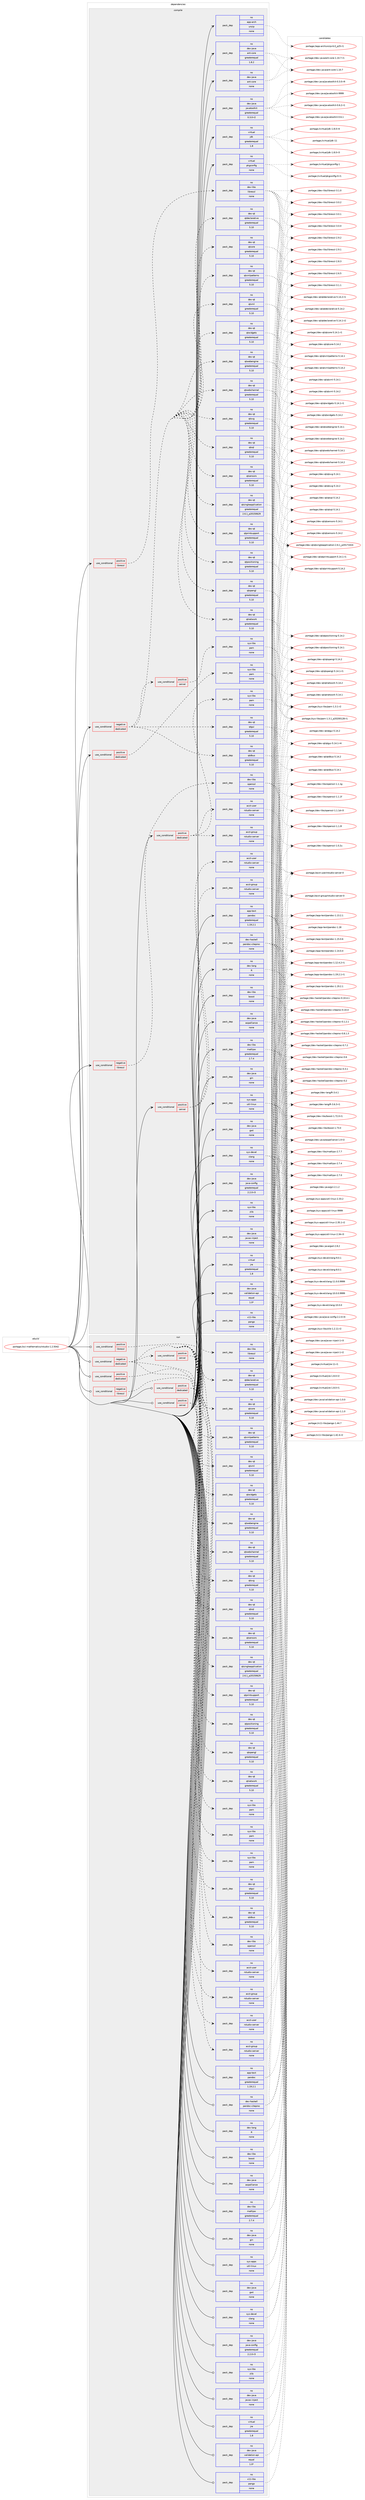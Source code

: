 digraph prolog {

# *************
# Graph options
# *************

newrank=true;
concentrate=true;
compound=true;
graph [rankdir=LR,fontname=Helvetica,fontsize=10,ranksep=1.5];#, ranksep=2.5, nodesep=0.2];
edge  [arrowhead=vee];
node  [fontname=Helvetica,fontsize=10];

# **********
# The ebuild
# **********

subgraph cluster_leftcol {
color=gray;
rank=same;
label=<<i>ebuild</i>>;
id [label="portage://sci-mathematics/rstudio-1.2.5042", color=red, width=4, href="../sci-mathematics/rstudio-1.2.5042.svg"];
}

# ****************
# The dependencies
# ****************

subgraph cluster_midcol {
color=gray;
label=<<i>dependencies</i>>;
subgraph cluster_compile {
fillcolor="#eeeeee";
style=filled;
label=<<i>compile</i>>;
subgraph cond1662 {
dependency9011 [label=<<TABLE BORDER="0" CELLBORDER="1" CELLSPACING="0" CELLPADDING="4"><TR><TD ROWSPAN="3" CELLPADDING="10">use_conditional</TD></TR><TR><TD>negative</TD></TR><TR><TD>dedicated</TD></TR></TABLE>>, shape=none, color=red];
subgraph pack7237 {
dependency9012 [label=<<TABLE BORDER="0" CELLBORDER="1" CELLSPACING="0" CELLPADDING="4" WIDTH="220"><TR><TD ROWSPAN="6" CELLPADDING="30">pack_dep</TD></TR><TR><TD WIDTH="110">no</TD></TR><TR><TD>dev-qt</TD></TR><TR><TD>qtcore</TD></TR><TR><TD>greaterequal</TD></TR><TR><TD>5.10</TD></TR></TABLE>>, shape=none, color=blue];
}
dependency9011:e -> dependency9012:w [weight=20,style="dashed",arrowhead="vee"];
subgraph pack7238 {
dependency9013 [label=<<TABLE BORDER="0" CELLBORDER="1" CELLSPACING="0" CELLPADDING="4" WIDTH="220"><TR><TD ROWSPAN="6" CELLPADDING="30">pack_dep</TD></TR><TR><TD WIDTH="110">no</TD></TR><TR><TD>dev-qt</TD></TR><TR><TD>qtdeclarative</TD></TR><TR><TD>greaterequal</TD></TR><TR><TD>5.10</TD></TR></TABLE>>, shape=none, color=blue];
}
dependency9011:e -> dependency9013:w [weight=20,style="dashed",arrowhead="vee"];
subgraph pack7239 {
dependency9014 [label=<<TABLE BORDER="0" CELLBORDER="1" CELLSPACING="0" CELLPADDING="4" WIDTH="220"><TR><TD ROWSPAN="6" CELLPADDING="30">pack_dep</TD></TR><TR><TD WIDTH="110">no</TD></TR><TR><TD>dev-qt</TD></TR><TR><TD>qtdbus</TD></TR><TR><TD>greaterequal</TD></TR><TR><TD>5.10</TD></TR></TABLE>>, shape=none, color=blue];
}
dependency9011:e -> dependency9014:w [weight=20,style="dashed",arrowhead="vee"];
subgraph pack7240 {
dependency9015 [label=<<TABLE BORDER="0" CELLBORDER="1" CELLSPACING="0" CELLPADDING="4" WIDTH="220"><TR><TD ROWSPAN="6" CELLPADDING="30">pack_dep</TD></TR><TR><TD WIDTH="110">no</TD></TR><TR><TD>dev-qt</TD></TR><TR><TD>qtgui</TD></TR><TR><TD>greaterequal</TD></TR><TR><TD>5.10</TD></TR></TABLE>>, shape=none, color=blue];
}
dependency9011:e -> dependency9015:w [weight=20,style="dashed",arrowhead="vee"];
subgraph pack7241 {
dependency9016 [label=<<TABLE BORDER="0" CELLBORDER="1" CELLSPACING="0" CELLPADDING="4" WIDTH="220"><TR><TD ROWSPAN="6" CELLPADDING="30">pack_dep</TD></TR><TR><TD WIDTH="110">no</TD></TR><TR><TD>dev-qt</TD></TR><TR><TD>qtnetwork</TD></TR><TR><TD>greaterequal</TD></TR><TR><TD>5.10</TD></TR></TABLE>>, shape=none, color=blue];
}
dependency9011:e -> dependency9016:w [weight=20,style="dashed",arrowhead="vee"];
subgraph pack7242 {
dependency9017 [label=<<TABLE BORDER="0" CELLBORDER="1" CELLSPACING="0" CELLPADDING="4" WIDTH="220"><TR><TD ROWSPAN="6" CELLPADDING="30">pack_dep</TD></TR><TR><TD WIDTH="110">no</TD></TR><TR><TD>dev-qt</TD></TR><TR><TD>qtopengl</TD></TR><TR><TD>greaterequal</TD></TR><TR><TD>5.10</TD></TR></TABLE>>, shape=none, color=blue];
}
dependency9011:e -> dependency9017:w [weight=20,style="dashed",arrowhead="vee"];
subgraph pack7243 {
dependency9018 [label=<<TABLE BORDER="0" CELLBORDER="1" CELLSPACING="0" CELLPADDING="4" WIDTH="220"><TR><TD ROWSPAN="6" CELLPADDING="30">pack_dep</TD></TR><TR><TD WIDTH="110">no</TD></TR><TR><TD>dev-qt</TD></TR><TR><TD>qtpositioning</TD></TR><TR><TD>greaterequal</TD></TR><TR><TD>5.10</TD></TR></TABLE>>, shape=none, color=blue];
}
dependency9011:e -> dependency9018:w [weight=20,style="dashed",arrowhead="vee"];
subgraph pack7244 {
dependency9019 [label=<<TABLE BORDER="0" CELLBORDER="1" CELLSPACING="0" CELLPADDING="4" WIDTH="220"><TR><TD ROWSPAN="6" CELLPADDING="30">pack_dep</TD></TR><TR><TD WIDTH="110">no</TD></TR><TR><TD>dev-qt</TD></TR><TR><TD>qtprintsupport</TD></TR><TR><TD>greaterequal</TD></TR><TR><TD>5.10</TD></TR></TABLE>>, shape=none, color=blue];
}
dependency9011:e -> dependency9019:w [weight=20,style="dashed",arrowhead="vee"];
subgraph pack7245 {
dependency9020 [label=<<TABLE BORDER="0" CELLBORDER="1" CELLSPACING="0" CELLPADDING="4" WIDTH="220"><TR><TD ROWSPAN="6" CELLPADDING="30">pack_dep</TD></TR><TR><TD WIDTH="110">no</TD></TR><TR><TD>dev-qt</TD></TR><TR><TD>qtsingleapplication</TD></TR><TR><TD>greaterequal</TD></TR><TR><TD>2.6.1_p20150629</TD></TR></TABLE>>, shape=none, color=blue];
}
dependency9011:e -> dependency9020:w [weight=20,style="dashed",arrowhead="vee"];
subgraph pack7246 {
dependency9021 [label=<<TABLE BORDER="0" CELLBORDER="1" CELLSPACING="0" CELLPADDING="4" WIDTH="220"><TR><TD ROWSPAN="6" CELLPADDING="30">pack_dep</TD></TR><TR><TD WIDTH="110">no</TD></TR><TR><TD>dev-qt</TD></TR><TR><TD>qtsensors</TD></TR><TR><TD>greaterequal</TD></TR><TR><TD>5.10</TD></TR></TABLE>>, shape=none, color=blue];
}
dependency9011:e -> dependency9021:w [weight=20,style="dashed",arrowhead="vee"];
subgraph pack7247 {
dependency9022 [label=<<TABLE BORDER="0" CELLBORDER="1" CELLSPACING="0" CELLPADDING="4" WIDTH="220"><TR><TD ROWSPAN="6" CELLPADDING="30">pack_dep</TD></TR><TR><TD WIDTH="110">no</TD></TR><TR><TD>dev-qt</TD></TR><TR><TD>qtsql</TD></TR><TR><TD>greaterequal</TD></TR><TR><TD>5.10</TD></TR></TABLE>>, shape=none, color=blue];
}
dependency9011:e -> dependency9022:w [weight=20,style="dashed",arrowhead="vee"];
subgraph pack7248 {
dependency9023 [label=<<TABLE BORDER="0" CELLBORDER="1" CELLSPACING="0" CELLPADDING="4" WIDTH="220"><TR><TD ROWSPAN="6" CELLPADDING="30">pack_dep</TD></TR><TR><TD WIDTH="110">no</TD></TR><TR><TD>dev-qt</TD></TR><TR><TD>qtsvg</TD></TR><TR><TD>greaterequal</TD></TR><TR><TD>5.10</TD></TR></TABLE>>, shape=none, color=blue];
}
dependency9011:e -> dependency9023:w [weight=20,style="dashed",arrowhead="vee"];
subgraph pack7249 {
dependency9024 [label=<<TABLE BORDER="0" CELLBORDER="1" CELLSPACING="0" CELLPADDING="4" WIDTH="220"><TR><TD ROWSPAN="6" CELLPADDING="30">pack_dep</TD></TR><TR><TD WIDTH="110">no</TD></TR><TR><TD>dev-qt</TD></TR><TR><TD>qtwebchannel</TD></TR><TR><TD>greaterequal</TD></TR><TR><TD>5.10</TD></TR></TABLE>>, shape=none, color=blue];
}
dependency9011:e -> dependency9024:w [weight=20,style="dashed",arrowhead="vee"];
subgraph pack7250 {
dependency9025 [label=<<TABLE BORDER="0" CELLBORDER="1" CELLSPACING="0" CELLPADDING="4" WIDTH="220"><TR><TD ROWSPAN="6" CELLPADDING="30">pack_dep</TD></TR><TR><TD WIDTH="110">no</TD></TR><TR><TD>dev-qt</TD></TR><TR><TD>qtwebengine</TD></TR><TR><TD>greaterequal</TD></TR><TR><TD>5.10</TD></TR></TABLE>>, shape=none, color=blue];
}
dependency9011:e -> dependency9025:w [weight=20,style="dashed",arrowhead="vee"];
subgraph pack7251 {
dependency9026 [label=<<TABLE BORDER="0" CELLBORDER="1" CELLSPACING="0" CELLPADDING="4" WIDTH="220"><TR><TD ROWSPAN="6" CELLPADDING="30">pack_dep</TD></TR><TR><TD WIDTH="110">no</TD></TR><TR><TD>dev-qt</TD></TR><TR><TD>qtwidgets</TD></TR><TR><TD>greaterequal</TD></TR><TR><TD>5.10</TD></TR></TABLE>>, shape=none, color=blue];
}
dependency9011:e -> dependency9026:w [weight=20,style="dashed",arrowhead="vee"];
subgraph pack7252 {
dependency9027 [label=<<TABLE BORDER="0" CELLBORDER="1" CELLSPACING="0" CELLPADDING="4" WIDTH="220"><TR><TD ROWSPAN="6" CELLPADDING="30">pack_dep</TD></TR><TR><TD WIDTH="110">no</TD></TR><TR><TD>dev-qt</TD></TR><TR><TD>qtxml</TD></TR><TR><TD>greaterequal</TD></TR><TR><TD>5.10</TD></TR></TABLE>>, shape=none, color=blue];
}
dependency9011:e -> dependency9027:w [weight=20,style="dashed",arrowhead="vee"];
subgraph pack7253 {
dependency9028 [label=<<TABLE BORDER="0" CELLBORDER="1" CELLSPACING="0" CELLPADDING="4" WIDTH="220"><TR><TD ROWSPAN="6" CELLPADDING="30">pack_dep</TD></TR><TR><TD WIDTH="110">no</TD></TR><TR><TD>dev-qt</TD></TR><TR><TD>qtxmlpatterns</TD></TR><TR><TD>greaterequal</TD></TR><TR><TD>5.10</TD></TR></TABLE>>, shape=none, color=blue];
}
dependency9011:e -> dependency9028:w [weight=20,style="dashed",arrowhead="vee"];
subgraph cond1663 {
dependency9029 [label=<<TABLE BORDER="0" CELLBORDER="1" CELLSPACING="0" CELLPADDING="4"><TR><TD ROWSPAN="3" CELLPADDING="10">use_conditional</TD></TR><TR><TD>positive</TD></TR><TR><TD>server</TD></TR></TABLE>>, shape=none, color=red];
subgraph pack7254 {
dependency9030 [label=<<TABLE BORDER="0" CELLBORDER="1" CELLSPACING="0" CELLPADDING="4" WIDTH="220"><TR><TD ROWSPAN="6" CELLPADDING="30">pack_dep</TD></TR><TR><TD WIDTH="110">no</TD></TR><TR><TD>sys-libs</TD></TR><TR><TD>pam</TD></TR><TR><TD>none</TD></TR><TR><TD></TD></TR></TABLE>>, shape=none, color=blue];
}
dependency9029:e -> dependency9030:w [weight=20,style="dashed",arrowhead="vee"];
}
dependency9011:e -> dependency9029:w [weight=20,style="dashed",arrowhead="vee"];
}
id:e -> dependency9011:w [weight=20,style="solid",arrowhead="vee"];
subgraph cond1664 {
dependency9031 [label=<<TABLE BORDER="0" CELLBORDER="1" CELLSPACING="0" CELLPADDING="4"><TR><TD ROWSPAN="3" CELLPADDING="10">use_conditional</TD></TR><TR><TD>negative</TD></TR><TR><TD>libressl</TD></TR></TABLE>>, shape=none, color=red];
subgraph pack7255 {
dependency9032 [label=<<TABLE BORDER="0" CELLBORDER="1" CELLSPACING="0" CELLPADDING="4" WIDTH="220"><TR><TD ROWSPAN="6" CELLPADDING="30">pack_dep</TD></TR><TR><TD WIDTH="110">no</TD></TR><TR><TD>dev-libs</TD></TR><TR><TD>openssl</TD></TR><TR><TD>none</TD></TR><TR><TD></TD></TR></TABLE>>, shape=none, color=blue];
}
dependency9031:e -> dependency9032:w [weight=20,style="dashed",arrowhead="vee"];
}
id:e -> dependency9031:w [weight=20,style="solid",arrowhead="vee"];
subgraph cond1665 {
dependency9033 [label=<<TABLE BORDER="0" CELLBORDER="1" CELLSPACING="0" CELLPADDING="4"><TR><TD ROWSPAN="3" CELLPADDING="10">use_conditional</TD></TR><TR><TD>positive</TD></TR><TR><TD>dedicated</TD></TR></TABLE>>, shape=none, color=red];
subgraph pack7256 {
dependency9034 [label=<<TABLE BORDER="0" CELLBORDER="1" CELLSPACING="0" CELLPADDING="4" WIDTH="220"><TR><TD ROWSPAN="6" CELLPADDING="30">pack_dep</TD></TR><TR><TD WIDTH="110">no</TD></TR><TR><TD>sys-libs</TD></TR><TR><TD>pam</TD></TR><TR><TD>none</TD></TR><TR><TD></TD></TR></TABLE>>, shape=none, color=blue];
}
dependency9033:e -> dependency9034:w [weight=20,style="dashed",arrowhead="vee"];
}
id:e -> dependency9033:w [weight=20,style="solid",arrowhead="vee"];
subgraph cond1666 {
dependency9035 [label=<<TABLE BORDER="0" CELLBORDER="1" CELLSPACING="0" CELLPADDING="4"><TR><TD ROWSPAN="3" CELLPADDING="10">use_conditional</TD></TR><TR><TD>positive</TD></TR><TR><TD>dedicated</TD></TR></TABLE>>, shape=none, color=red];
subgraph pack7257 {
dependency9036 [label=<<TABLE BORDER="0" CELLBORDER="1" CELLSPACING="0" CELLPADDING="4" WIDTH="220"><TR><TD ROWSPAN="6" CELLPADDING="30">pack_dep</TD></TR><TR><TD WIDTH="110">no</TD></TR><TR><TD>sys-libs</TD></TR><TR><TD>pam</TD></TR><TR><TD>none</TD></TR><TR><TD></TD></TR></TABLE>>, shape=none, color=blue];
}
dependency9035:e -> dependency9036:w [weight=20,style="dashed",arrowhead="vee"];
subgraph pack7258 {
dependency9037 [label=<<TABLE BORDER="0" CELLBORDER="1" CELLSPACING="0" CELLPADDING="4" WIDTH="220"><TR><TD ROWSPAN="6" CELLPADDING="30">pack_dep</TD></TR><TR><TD WIDTH="110">no</TD></TR><TR><TD>acct-user</TD></TR><TR><TD>rstudio-server</TD></TR><TR><TD>none</TD></TR><TR><TD></TD></TR></TABLE>>, shape=none, color=blue];
}
dependency9035:e -> dependency9037:w [weight=20,style="dashed",arrowhead="vee"];
subgraph pack7259 {
dependency9038 [label=<<TABLE BORDER="0" CELLBORDER="1" CELLSPACING="0" CELLPADDING="4" WIDTH="220"><TR><TD ROWSPAN="6" CELLPADDING="30">pack_dep</TD></TR><TR><TD WIDTH="110">no</TD></TR><TR><TD>acct-group</TD></TR><TR><TD>rstudio-server</TD></TR><TR><TD>none</TD></TR><TR><TD></TD></TR></TABLE>>, shape=none, color=blue];
}
dependency9035:e -> dependency9038:w [weight=20,style="dashed",arrowhead="vee"];
}
id:e -> dependency9035:w [weight=20,style="solid",arrowhead="vee"];
subgraph cond1667 {
dependency9039 [label=<<TABLE BORDER="0" CELLBORDER="1" CELLSPACING="0" CELLPADDING="4"><TR><TD ROWSPAN="3" CELLPADDING="10">use_conditional</TD></TR><TR><TD>positive</TD></TR><TR><TD>libressl</TD></TR></TABLE>>, shape=none, color=red];
subgraph pack7260 {
dependency9040 [label=<<TABLE BORDER="0" CELLBORDER="1" CELLSPACING="0" CELLPADDING="4" WIDTH="220"><TR><TD ROWSPAN="6" CELLPADDING="30">pack_dep</TD></TR><TR><TD WIDTH="110">no</TD></TR><TR><TD>dev-libs</TD></TR><TR><TD>libressl</TD></TR><TR><TD>none</TD></TR><TR><TD></TD></TR></TABLE>>, shape=none, color=blue];
}
dependency9039:e -> dependency9040:w [weight=20,style="dashed",arrowhead="vee"];
}
id:e -> dependency9039:w [weight=20,style="solid",arrowhead="vee"];
subgraph cond1668 {
dependency9041 [label=<<TABLE BORDER="0" CELLBORDER="1" CELLSPACING="0" CELLPADDING="4"><TR><TD ROWSPAN="3" CELLPADDING="10">use_conditional</TD></TR><TR><TD>positive</TD></TR><TR><TD>server</TD></TR></TABLE>>, shape=none, color=red];
subgraph pack7261 {
dependency9042 [label=<<TABLE BORDER="0" CELLBORDER="1" CELLSPACING="0" CELLPADDING="4" WIDTH="220"><TR><TD ROWSPAN="6" CELLPADDING="30">pack_dep</TD></TR><TR><TD WIDTH="110">no</TD></TR><TR><TD>acct-user</TD></TR><TR><TD>rstudio-server</TD></TR><TR><TD>none</TD></TR><TR><TD></TD></TR></TABLE>>, shape=none, color=blue];
}
dependency9041:e -> dependency9042:w [weight=20,style="dashed",arrowhead="vee"];
subgraph pack7262 {
dependency9043 [label=<<TABLE BORDER="0" CELLBORDER="1" CELLSPACING="0" CELLPADDING="4" WIDTH="220"><TR><TD ROWSPAN="6" CELLPADDING="30">pack_dep</TD></TR><TR><TD WIDTH="110">no</TD></TR><TR><TD>acct-group</TD></TR><TR><TD>rstudio-server</TD></TR><TR><TD>none</TD></TR><TR><TD></TD></TR></TABLE>>, shape=none, color=blue];
}
dependency9041:e -> dependency9043:w [weight=20,style="dashed",arrowhead="vee"];
}
id:e -> dependency9041:w [weight=20,style="solid",arrowhead="vee"];
subgraph pack7263 {
dependency9044 [label=<<TABLE BORDER="0" CELLBORDER="1" CELLSPACING="0" CELLPADDING="4" WIDTH="220"><TR><TD ROWSPAN="6" CELLPADDING="30">pack_dep</TD></TR><TR><TD WIDTH="110">no</TD></TR><TR><TD>app-arch</TD></TR><TR><TD>unzip</TD></TR><TR><TD>none</TD></TR><TR><TD></TD></TR></TABLE>>, shape=none, color=blue];
}
id:e -> dependency9044:w [weight=20,style="solid",arrowhead="vee"];
subgraph pack7264 {
dependency9045 [label=<<TABLE BORDER="0" CELLBORDER="1" CELLSPACING="0" CELLPADDING="4" WIDTH="220"><TR><TD ROWSPAN="6" CELLPADDING="30">pack_dep</TD></TR><TR><TD WIDTH="110">no</TD></TR><TR><TD>app-text</TD></TR><TR><TD>pandoc</TD></TR><TR><TD>greaterequal</TD></TR><TR><TD>1.19.2.1</TD></TR></TABLE>>, shape=none, color=blue];
}
id:e -> dependency9045:w [weight=20,style="solid",arrowhead="vee"];
subgraph pack7265 {
dependency9046 [label=<<TABLE BORDER="0" CELLBORDER="1" CELLSPACING="0" CELLPADDING="4" WIDTH="220"><TR><TD ROWSPAN="6" CELLPADDING="30">pack_dep</TD></TR><TR><TD WIDTH="110">no</TD></TR><TR><TD>dev-haskell</TD></TR><TR><TD>pandoc-citeproc</TD></TR><TR><TD>none</TD></TR><TR><TD></TD></TR></TABLE>>, shape=none, color=blue];
}
id:e -> dependency9046:w [weight=20,style="solid",arrowhead="vee"];
subgraph pack7266 {
dependency9047 [label=<<TABLE BORDER="0" CELLBORDER="1" CELLSPACING="0" CELLPADDING="4" WIDTH="220"><TR><TD ROWSPAN="6" CELLPADDING="30">pack_dep</TD></TR><TR><TD WIDTH="110">no</TD></TR><TR><TD>dev-java</TD></TR><TR><TD>ant-core</TD></TR><TR><TD>greaterequal</TD></TR><TR><TD>1.8.2</TD></TR></TABLE>>, shape=none, color=blue];
}
id:e -> dependency9047:w [weight=20,style="solid",arrowhead="vee"];
subgraph pack7267 {
dependency9048 [label=<<TABLE BORDER="0" CELLBORDER="1" CELLSPACING="0" CELLPADDING="4" WIDTH="220"><TR><TD ROWSPAN="6" CELLPADDING="30">pack_dep</TD></TR><TR><TD WIDTH="110">no</TD></TR><TR><TD>dev-java</TD></TR><TR><TD>ant-core</TD></TR><TR><TD>none</TD></TR><TR><TD></TD></TR></TABLE>>, shape=none, color=blue];
}
id:e -> dependency9048:w [weight=20,style="solid",arrowhead="vee"];
subgraph pack7268 {
dependency9049 [label=<<TABLE BORDER="0" CELLBORDER="1" CELLSPACING="0" CELLPADDING="4" WIDTH="220"><TR><TD ROWSPAN="6" CELLPADDING="30">pack_dep</TD></TR><TR><TD WIDTH="110">no</TD></TR><TR><TD>dev-java</TD></TR><TR><TD>aopalliance</TD></TR><TR><TD>none</TD></TR><TR><TD></TD></TR></TABLE>>, shape=none, color=blue];
}
id:e -> dependency9049:w [weight=20,style="solid",arrowhead="vee"];
subgraph pack7269 {
dependency9050 [label=<<TABLE BORDER="0" CELLBORDER="1" CELLSPACING="0" CELLPADDING="4" WIDTH="220"><TR><TD ROWSPAN="6" CELLPADDING="30">pack_dep</TD></TR><TR><TD WIDTH="110">no</TD></TR><TR><TD>dev-java</TD></TR><TR><TD>gin</TD></TR><TR><TD>none</TD></TR><TR><TD></TD></TR></TABLE>>, shape=none, color=blue];
}
id:e -> dependency9050:w [weight=20,style="solid",arrowhead="vee"];
subgraph pack7270 {
dependency9051 [label=<<TABLE BORDER="0" CELLBORDER="1" CELLSPACING="0" CELLPADDING="4" WIDTH="220"><TR><TD ROWSPAN="6" CELLPADDING="30">pack_dep</TD></TR><TR><TD WIDTH="110">no</TD></TR><TR><TD>dev-java</TD></TR><TR><TD>gwt</TD></TR><TR><TD>none</TD></TR><TR><TD></TD></TR></TABLE>>, shape=none, color=blue];
}
id:e -> dependency9051:w [weight=20,style="solid",arrowhead="vee"];
subgraph pack7271 {
dependency9052 [label=<<TABLE BORDER="0" CELLBORDER="1" CELLSPACING="0" CELLPADDING="4" WIDTH="220"><TR><TD ROWSPAN="6" CELLPADDING="30">pack_dep</TD></TR><TR><TD WIDTH="110">no</TD></TR><TR><TD>dev-java</TD></TR><TR><TD>java-config</TD></TR><TR><TD>greaterequal</TD></TR><TR><TD>2.2.0-r3</TD></TR></TABLE>>, shape=none, color=blue];
}
id:e -> dependency9052:w [weight=20,style="solid",arrowhead="vee"];
subgraph pack7272 {
dependency9053 [label=<<TABLE BORDER="0" CELLBORDER="1" CELLSPACING="0" CELLPADDING="4" WIDTH="220"><TR><TD ROWSPAN="6" CELLPADDING="30">pack_dep</TD></TR><TR><TD WIDTH="110">no</TD></TR><TR><TD>dev-java</TD></TR><TR><TD>javatoolkit</TD></TR><TR><TD>greaterequal</TD></TR><TR><TD>0.3.0-r2</TD></TR></TABLE>>, shape=none, color=blue];
}
id:e -> dependency9053:w [weight=20,style="solid",arrowhead="vee"];
subgraph pack7273 {
dependency9054 [label=<<TABLE BORDER="0" CELLBORDER="1" CELLSPACING="0" CELLPADDING="4" WIDTH="220"><TR><TD ROWSPAN="6" CELLPADDING="30">pack_dep</TD></TR><TR><TD WIDTH="110">no</TD></TR><TR><TD>dev-java</TD></TR><TR><TD>javax-inject</TD></TR><TR><TD>none</TD></TR><TR><TD></TD></TR></TABLE>>, shape=none, color=blue];
}
id:e -> dependency9054:w [weight=20,style="solid",arrowhead="vee"];
subgraph pack7274 {
dependency9055 [label=<<TABLE BORDER="0" CELLBORDER="1" CELLSPACING="0" CELLPADDING="4" WIDTH="220"><TR><TD ROWSPAN="6" CELLPADDING="30">pack_dep</TD></TR><TR><TD WIDTH="110">no</TD></TR><TR><TD>dev-java</TD></TR><TR><TD>validation-api</TD></TR><TR><TD>equal</TD></TR><TR><TD>1.0*</TD></TR></TABLE>>, shape=none, color=blue];
}
id:e -> dependency9055:w [weight=20,style="solid",arrowhead="vee"];
subgraph pack7275 {
dependency9056 [label=<<TABLE BORDER="0" CELLBORDER="1" CELLSPACING="0" CELLPADDING="4" WIDTH="220"><TR><TD ROWSPAN="6" CELLPADDING="30">pack_dep</TD></TR><TR><TD WIDTH="110">no</TD></TR><TR><TD>dev-lang</TD></TR><TR><TD>R</TD></TR><TR><TD>none</TD></TR><TR><TD></TD></TR></TABLE>>, shape=none, color=blue];
}
id:e -> dependency9056:w [weight=20,style="solid",arrowhead="vee"];
subgraph pack7276 {
dependency9057 [label=<<TABLE BORDER="0" CELLBORDER="1" CELLSPACING="0" CELLPADDING="4" WIDTH="220"><TR><TD ROWSPAN="6" CELLPADDING="30">pack_dep</TD></TR><TR><TD WIDTH="110">no</TD></TR><TR><TD>dev-libs</TD></TR><TR><TD>boost</TD></TR><TR><TD>none</TD></TR><TR><TD></TD></TR></TABLE>>, shape=none, color=blue];
}
id:e -> dependency9057:w [weight=20,style="solid",arrowhead="vee"];
subgraph pack7277 {
dependency9058 [label=<<TABLE BORDER="0" CELLBORDER="1" CELLSPACING="0" CELLPADDING="4" WIDTH="220"><TR><TD ROWSPAN="6" CELLPADDING="30">pack_dep</TD></TR><TR><TD WIDTH="110">no</TD></TR><TR><TD>dev-libs</TD></TR><TR><TD>mathjax</TD></TR><TR><TD>greaterequal</TD></TR><TR><TD>2.7.4</TD></TR></TABLE>>, shape=none, color=blue];
}
id:e -> dependency9058:w [weight=20,style="solid",arrowhead="vee"];
subgraph pack7278 {
dependency9059 [label=<<TABLE BORDER="0" CELLBORDER="1" CELLSPACING="0" CELLPADDING="4" WIDTH="220"><TR><TD ROWSPAN="6" CELLPADDING="30">pack_dep</TD></TR><TR><TD WIDTH="110">no</TD></TR><TR><TD>sys-apps</TD></TR><TR><TD>util-linux</TD></TR><TR><TD>none</TD></TR><TR><TD></TD></TR></TABLE>>, shape=none, color=blue];
}
id:e -> dependency9059:w [weight=20,style="solid",arrowhead="vee"];
subgraph pack7279 {
dependency9060 [label=<<TABLE BORDER="0" CELLBORDER="1" CELLSPACING="0" CELLPADDING="4" WIDTH="220"><TR><TD ROWSPAN="6" CELLPADDING="30">pack_dep</TD></TR><TR><TD WIDTH="110">no</TD></TR><TR><TD>sys-devel</TD></TR><TR><TD>clang</TD></TR><TR><TD>none</TD></TR><TR><TD></TD></TR></TABLE>>, shape=none, color=blue];
}
id:e -> dependency9060:w [weight=20,style="solid",arrowhead="vee"];
subgraph pack7280 {
dependency9061 [label=<<TABLE BORDER="0" CELLBORDER="1" CELLSPACING="0" CELLPADDING="4" WIDTH="220"><TR><TD ROWSPAN="6" CELLPADDING="30">pack_dep</TD></TR><TR><TD WIDTH="110">no</TD></TR><TR><TD>sys-libs</TD></TR><TR><TD>zlib</TD></TR><TR><TD>none</TD></TR><TR><TD></TD></TR></TABLE>>, shape=none, color=blue];
}
id:e -> dependency9061:w [weight=20,style="solid",arrowhead="vee"];
subgraph pack7281 {
dependency9062 [label=<<TABLE BORDER="0" CELLBORDER="1" CELLSPACING="0" CELLPADDING="4" WIDTH="220"><TR><TD ROWSPAN="6" CELLPADDING="30">pack_dep</TD></TR><TR><TD WIDTH="110">no</TD></TR><TR><TD>virtual</TD></TR><TR><TD>jdk</TD></TR><TR><TD>greaterequal</TD></TR><TR><TD>1.8</TD></TR></TABLE>>, shape=none, color=blue];
}
id:e -> dependency9062:w [weight=20,style="solid",arrowhead="vee"];
subgraph pack7282 {
dependency9063 [label=<<TABLE BORDER="0" CELLBORDER="1" CELLSPACING="0" CELLPADDING="4" WIDTH="220"><TR><TD ROWSPAN="6" CELLPADDING="30">pack_dep</TD></TR><TR><TD WIDTH="110">no</TD></TR><TR><TD>virtual</TD></TR><TR><TD>jre</TD></TR><TR><TD>greaterequal</TD></TR><TR><TD>1.8</TD></TR></TABLE>>, shape=none, color=blue];
}
id:e -> dependency9063:w [weight=20,style="solid",arrowhead="vee"];
subgraph pack7283 {
dependency9064 [label=<<TABLE BORDER="0" CELLBORDER="1" CELLSPACING="0" CELLPADDING="4" WIDTH="220"><TR><TD ROWSPAN="6" CELLPADDING="30">pack_dep</TD></TR><TR><TD WIDTH="110">no</TD></TR><TR><TD>virtual</TD></TR><TR><TD>pkgconfig</TD></TR><TR><TD>none</TD></TR><TR><TD></TD></TR></TABLE>>, shape=none, color=blue];
}
id:e -> dependency9064:w [weight=20,style="solid",arrowhead="vee"];
subgraph pack7284 {
dependency9065 [label=<<TABLE BORDER="0" CELLBORDER="1" CELLSPACING="0" CELLPADDING="4" WIDTH="220"><TR><TD ROWSPAN="6" CELLPADDING="30">pack_dep</TD></TR><TR><TD WIDTH="110">no</TD></TR><TR><TD>x11-libs</TD></TR><TR><TD>pango</TD></TR><TR><TD>none</TD></TR><TR><TD></TD></TR></TABLE>>, shape=none, color=blue];
}
id:e -> dependency9065:w [weight=20,style="solid",arrowhead="vee"];
}
subgraph cluster_compileandrun {
fillcolor="#eeeeee";
style=filled;
label=<<i>compile and run</i>>;
}
subgraph cluster_run {
fillcolor="#eeeeee";
style=filled;
label=<<i>run</i>>;
subgraph cond1669 {
dependency9066 [label=<<TABLE BORDER="0" CELLBORDER="1" CELLSPACING="0" CELLPADDING="4"><TR><TD ROWSPAN="3" CELLPADDING="10">use_conditional</TD></TR><TR><TD>negative</TD></TR><TR><TD>dedicated</TD></TR></TABLE>>, shape=none, color=red];
subgraph pack7285 {
dependency9067 [label=<<TABLE BORDER="0" CELLBORDER="1" CELLSPACING="0" CELLPADDING="4" WIDTH="220"><TR><TD ROWSPAN="6" CELLPADDING="30">pack_dep</TD></TR><TR><TD WIDTH="110">no</TD></TR><TR><TD>dev-qt</TD></TR><TR><TD>qtcore</TD></TR><TR><TD>greaterequal</TD></TR><TR><TD>5.10</TD></TR></TABLE>>, shape=none, color=blue];
}
dependency9066:e -> dependency9067:w [weight=20,style="dashed",arrowhead="vee"];
subgraph pack7286 {
dependency9068 [label=<<TABLE BORDER="0" CELLBORDER="1" CELLSPACING="0" CELLPADDING="4" WIDTH="220"><TR><TD ROWSPAN="6" CELLPADDING="30">pack_dep</TD></TR><TR><TD WIDTH="110">no</TD></TR><TR><TD>dev-qt</TD></TR><TR><TD>qtdeclarative</TD></TR><TR><TD>greaterequal</TD></TR><TR><TD>5.10</TD></TR></TABLE>>, shape=none, color=blue];
}
dependency9066:e -> dependency9068:w [weight=20,style="dashed",arrowhead="vee"];
subgraph pack7287 {
dependency9069 [label=<<TABLE BORDER="0" CELLBORDER="1" CELLSPACING="0" CELLPADDING="4" WIDTH="220"><TR><TD ROWSPAN="6" CELLPADDING="30">pack_dep</TD></TR><TR><TD WIDTH="110">no</TD></TR><TR><TD>dev-qt</TD></TR><TR><TD>qtdbus</TD></TR><TR><TD>greaterequal</TD></TR><TR><TD>5.10</TD></TR></TABLE>>, shape=none, color=blue];
}
dependency9066:e -> dependency9069:w [weight=20,style="dashed",arrowhead="vee"];
subgraph pack7288 {
dependency9070 [label=<<TABLE BORDER="0" CELLBORDER="1" CELLSPACING="0" CELLPADDING="4" WIDTH="220"><TR><TD ROWSPAN="6" CELLPADDING="30">pack_dep</TD></TR><TR><TD WIDTH="110">no</TD></TR><TR><TD>dev-qt</TD></TR><TR><TD>qtgui</TD></TR><TR><TD>greaterequal</TD></TR><TR><TD>5.10</TD></TR></TABLE>>, shape=none, color=blue];
}
dependency9066:e -> dependency9070:w [weight=20,style="dashed",arrowhead="vee"];
subgraph pack7289 {
dependency9071 [label=<<TABLE BORDER="0" CELLBORDER="1" CELLSPACING="0" CELLPADDING="4" WIDTH="220"><TR><TD ROWSPAN="6" CELLPADDING="30">pack_dep</TD></TR><TR><TD WIDTH="110">no</TD></TR><TR><TD>dev-qt</TD></TR><TR><TD>qtnetwork</TD></TR><TR><TD>greaterequal</TD></TR><TR><TD>5.10</TD></TR></TABLE>>, shape=none, color=blue];
}
dependency9066:e -> dependency9071:w [weight=20,style="dashed",arrowhead="vee"];
subgraph pack7290 {
dependency9072 [label=<<TABLE BORDER="0" CELLBORDER="1" CELLSPACING="0" CELLPADDING="4" WIDTH="220"><TR><TD ROWSPAN="6" CELLPADDING="30">pack_dep</TD></TR><TR><TD WIDTH="110">no</TD></TR><TR><TD>dev-qt</TD></TR><TR><TD>qtopengl</TD></TR><TR><TD>greaterequal</TD></TR><TR><TD>5.10</TD></TR></TABLE>>, shape=none, color=blue];
}
dependency9066:e -> dependency9072:w [weight=20,style="dashed",arrowhead="vee"];
subgraph pack7291 {
dependency9073 [label=<<TABLE BORDER="0" CELLBORDER="1" CELLSPACING="0" CELLPADDING="4" WIDTH="220"><TR><TD ROWSPAN="6" CELLPADDING="30">pack_dep</TD></TR><TR><TD WIDTH="110">no</TD></TR><TR><TD>dev-qt</TD></TR><TR><TD>qtpositioning</TD></TR><TR><TD>greaterequal</TD></TR><TR><TD>5.10</TD></TR></TABLE>>, shape=none, color=blue];
}
dependency9066:e -> dependency9073:w [weight=20,style="dashed",arrowhead="vee"];
subgraph pack7292 {
dependency9074 [label=<<TABLE BORDER="0" CELLBORDER="1" CELLSPACING="0" CELLPADDING="4" WIDTH="220"><TR><TD ROWSPAN="6" CELLPADDING="30">pack_dep</TD></TR><TR><TD WIDTH="110">no</TD></TR><TR><TD>dev-qt</TD></TR><TR><TD>qtprintsupport</TD></TR><TR><TD>greaterequal</TD></TR><TR><TD>5.10</TD></TR></TABLE>>, shape=none, color=blue];
}
dependency9066:e -> dependency9074:w [weight=20,style="dashed",arrowhead="vee"];
subgraph pack7293 {
dependency9075 [label=<<TABLE BORDER="0" CELLBORDER="1" CELLSPACING="0" CELLPADDING="4" WIDTH="220"><TR><TD ROWSPAN="6" CELLPADDING="30">pack_dep</TD></TR><TR><TD WIDTH="110">no</TD></TR><TR><TD>dev-qt</TD></TR><TR><TD>qtsingleapplication</TD></TR><TR><TD>greaterequal</TD></TR><TR><TD>2.6.1_p20150629</TD></TR></TABLE>>, shape=none, color=blue];
}
dependency9066:e -> dependency9075:w [weight=20,style="dashed",arrowhead="vee"];
subgraph pack7294 {
dependency9076 [label=<<TABLE BORDER="0" CELLBORDER="1" CELLSPACING="0" CELLPADDING="4" WIDTH="220"><TR><TD ROWSPAN="6" CELLPADDING="30">pack_dep</TD></TR><TR><TD WIDTH="110">no</TD></TR><TR><TD>dev-qt</TD></TR><TR><TD>qtsensors</TD></TR><TR><TD>greaterequal</TD></TR><TR><TD>5.10</TD></TR></TABLE>>, shape=none, color=blue];
}
dependency9066:e -> dependency9076:w [weight=20,style="dashed",arrowhead="vee"];
subgraph pack7295 {
dependency9077 [label=<<TABLE BORDER="0" CELLBORDER="1" CELLSPACING="0" CELLPADDING="4" WIDTH="220"><TR><TD ROWSPAN="6" CELLPADDING="30">pack_dep</TD></TR><TR><TD WIDTH="110">no</TD></TR><TR><TD>dev-qt</TD></TR><TR><TD>qtsql</TD></TR><TR><TD>greaterequal</TD></TR><TR><TD>5.10</TD></TR></TABLE>>, shape=none, color=blue];
}
dependency9066:e -> dependency9077:w [weight=20,style="dashed",arrowhead="vee"];
subgraph pack7296 {
dependency9078 [label=<<TABLE BORDER="0" CELLBORDER="1" CELLSPACING="0" CELLPADDING="4" WIDTH="220"><TR><TD ROWSPAN="6" CELLPADDING="30">pack_dep</TD></TR><TR><TD WIDTH="110">no</TD></TR><TR><TD>dev-qt</TD></TR><TR><TD>qtsvg</TD></TR><TR><TD>greaterequal</TD></TR><TR><TD>5.10</TD></TR></TABLE>>, shape=none, color=blue];
}
dependency9066:e -> dependency9078:w [weight=20,style="dashed",arrowhead="vee"];
subgraph pack7297 {
dependency9079 [label=<<TABLE BORDER="0" CELLBORDER="1" CELLSPACING="0" CELLPADDING="4" WIDTH="220"><TR><TD ROWSPAN="6" CELLPADDING="30">pack_dep</TD></TR><TR><TD WIDTH="110">no</TD></TR><TR><TD>dev-qt</TD></TR><TR><TD>qtwebchannel</TD></TR><TR><TD>greaterequal</TD></TR><TR><TD>5.10</TD></TR></TABLE>>, shape=none, color=blue];
}
dependency9066:e -> dependency9079:w [weight=20,style="dashed",arrowhead="vee"];
subgraph pack7298 {
dependency9080 [label=<<TABLE BORDER="0" CELLBORDER="1" CELLSPACING="0" CELLPADDING="4" WIDTH="220"><TR><TD ROWSPAN="6" CELLPADDING="30">pack_dep</TD></TR><TR><TD WIDTH="110">no</TD></TR><TR><TD>dev-qt</TD></TR><TR><TD>qtwebengine</TD></TR><TR><TD>greaterequal</TD></TR><TR><TD>5.10</TD></TR></TABLE>>, shape=none, color=blue];
}
dependency9066:e -> dependency9080:w [weight=20,style="dashed",arrowhead="vee"];
subgraph pack7299 {
dependency9081 [label=<<TABLE BORDER="0" CELLBORDER="1" CELLSPACING="0" CELLPADDING="4" WIDTH="220"><TR><TD ROWSPAN="6" CELLPADDING="30">pack_dep</TD></TR><TR><TD WIDTH="110">no</TD></TR><TR><TD>dev-qt</TD></TR><TR><TD>qtwidgets</TD></TR><TR><TD>greaterequal</TD></TR><TR><TD>5.10</TD></TR></TABLE>>, shape=none, color=blue];
}
dependency9066:e -> dependency9081:w [weight=20,style="dashed",arrowhead="vee"];
subgraph pack7300 {
dependency9082 [label=<<TABLE BORDER="0" CELLBORDER="1" CELLSPACING="0" CELLPADDING="4" WIDTH="220"><TR><TD ROWSPAN="6" CELLPADDING="30">pack_dep</TD></TR><TR><TD WIDTH="110">no</TD></TR><TR><TD>dev-qt</TD></TR><TR><TD>qtxml</TD></TR><TR><TD>greaterequal</TD></TR><TR><TD>5.10</TD></TR></TABLE>>, shape=none, color=blue];
}
dependency9066:e -> dependency9082:w [weight=20,style="dashed",arrowhead="vee"];
subgraph pack7301 {
dependency9083 [label=<<TABLE BORDER="0" CELLBORDER="1" CELLSPACING="0" CELLPADDING="4" WIDTH="220"><TR><TD ROWSPAN="6" CELLPADDING="30">pack_dep</TD></TR><TR><TD WIDTH="110">no</TD></TR><TR><TD>dev-qt</TD></TR><TR><TD>qtxmlpatterns</TD></TR><TR><TD>greaterequal</TD></TR><TR><TD>5.10</TD></TR></TABLE>>, shape=none, color=blue];
}
dependency9066:e -> dependency9083:w [weight=20,style="dashed",arrowhead="vee"];
subgraph cond1670 {
dependency9084 [label=<<TABLE BORDER="0" CELLBORDER="1" CELLSPACING="0" CELLPADDING="4"><TR><TD ROWSPAN="3" CELLPADDING="10">use_conditional</TD></TR><TR><TD>positive</TD></TR><TR><TD>server</TD></TR></TABLE>>, shape=none, color=red];
subgraph pack7302 {
dependency9085 [label=<<TABLE BORDER="0" CELLBORDER="1" CELLSPACING="0" CELLPADDING="4" WIDTH="220"><TR><TD ROWSPAN="6" CELLPADDING="30">pack_dep</TD></TR><TR><TD WIDTH="110">no</TD></TR><TR><TD>sys-libs</TD></TR><TR><TD>pam</TD></TR><TR><TD>none</TD></TR><TR><TD></TD></TR></TABLE>>, shape=none, color=blue];
}
dependency9084:e -> dependency9085:w [weight=20,style="dashed",arrowhead="vee"];
}
dependency9066:e -> dependency9084:w [weight=20,style="dashed",arrowhead="vee"];
}
id:e -> dependency9066:w [weight=20,style="solid",arrowhead="odot"];
subgraph cond1671 {
dependency9086 [label=<<TABLE BORDER="0" CELLBORDER="1" CELLSPACING="0" CELLPADDING="4"><TR><TD ROWSPAN="3" CELLPADDING="10">use_conditional</TD></TR><TR><TD>negative</TD></TR><TR><TD>libressl</TD></TR></TABLE>>, shape=none, color=red];
subgraph pack7303 {
dependency9087 [label=<<TABLE BORDER="0" CELLBORDER="1" CELLSPACING="0" CELLPADDING="4" WIDTH="220"><TR><TD ROWSPAN="6" CELLPADDING="30">pack_dep</TD></TR><TR><TD WIDTH="110">no</TD></TR><TR><TD>dev-libs</TD></TR><TR><TD>openssl</TD></TR><TR><TD>none</TD></TR><TR><TD></TD></TR></TABLE>>, shape=none, color=blue];
}
dependency9086:e -> dependency9087:w [weight=20,style="dashed",arrowhead="vee"];
}
id:e -> dependency9086:w [weight=20,style="solid",arrowhead="odot"];
subgraph cond1672 {
dependency9088 [label=<<TABLE BORDER="0" CELLBORDER="1" CELLSPACING="0" CELLPADDING="4"><TR><TD ROWSPAN="3" CELLPADDING="10">use_conditional</TD></TR><TR><TD>positive</TD></TR><TR><TD>dedicated</TD></TR></TABLE>>, shape=none, color=red];
subgraph pack7304 {
dependency9089 [label=<<TABLE BORDER="0" CELLBORDER="1" CELLSPACING="0" CELLPADDING="4" WIDTH="220"><TR><TD ROWSPAN="6" CELLPADDING="30">pack_dep</TD></TR><TR><TD WIDTH="110">no</TD></TR><TR><TD>sys-libs</TD></TR><TR><TD>pam</TD></TR><TR><TD>none</TD></TR><TR><TD></TD></TR></TABLE>>, shape=none, color=blue];
}
dependency9088:e -> dependency9089:w [weight=20,style="dashed",arrowhead="vee"];
}
id:e -> dependency9088:w [weight=20,style="solid",arrowhead="odot"];
subgraph cond1673 {
dependency9090 [label=<<TABLE BORDER="0" CELLBORDER="1" CELLSPACING="0" CELLPADDING="4"><TR><TD ROWSPAN="3" CELLPADDING="10">use_conditional</TD></TR><TR><TD>positive</TD></TR><TR><TD>dedicated</TD></TR></TABLE>>, shape=none, color=red];
subgraph pack7305 {
dependency9091 [label=<<TABLE BORDER="0" CELLBORDER="1" CELLSPACING="0" CELLPADDING="4" WIDTH="220"><TR><TD ROWSPAN="6" CELLPADDING="30">pack_dep</TD></TR><TR><TD WIDTH="110">no</TD></TR><TR><TD>sys-libs</TD></TR><TR><TD>pam</TD></TR><TR><TD>none</TD></TR><TR><TD></TD></TR></TABLE>>, shape=none, color=blue];
}
dependency9090:e -> dependency9091:w [weight=20,style="dashed",arrowhead="vee"];
subgraph pack7306 {
dependency9092 [label=<<TABLE BORDER="0" CELLBORDER="1" CELLSPACING="0" CELLPADDING="4" WIDTH="220"><TR><TD ROWSPAN="6" CELLPADDING="30">pack_dep</TD></TR><TR><TD WIDTH="110">no</TD></TR><TR><TD>acct-user</TD></TR><TR><TD>rstudio-server</TD></TR><TR><TD>none</TD></TR><TR><TD></TD></TR></TABLE>>, shape=none, color=blue];
}
dependency9090:e -> dependency9092:w [weight=20,style="dashed",arrowhead="vee"];
subgraph pack7307 {
dependency9093 [label=<<TABLE BORDER="0" CELLBORDER="1" CELLSPACING="0" CELLPADDING="4" WIDTH="220"><TR><TD ROWSPAN="6" CELLPADDING="30">pack_dep</TD></TR><TR><TD WIDTH="110">no</TD></TR><TR><TD>acct-group</TD></TR><TR><TD>rstudio-server</TD></TR><TR><TD>none</TD></TR><TR><TD></TD></TR></TABLE>>, shape=none, color=blue];
}
dependency9090:e -> dependency9093:w [weight=20,style="dashed",arrowhead="vee"];
}
id:e -> dependency9090:w [weight=20,style="solid",arrowhead="odot"];
subgraph cond1674 {
dependency9094 [label=<<TABLE BORDER="0" CELLBORDER="1" CELLSPACING="0" CELLPADDING="4"><TR><TD ROWSPAN="3" CELLPADDING="10">use_conditional</TD></TR><TR><TD>positive</TD></TR><TR><TD>libressl</TD></TR></TABLE>>, shape=none, color=red];
subgraph pack7308 {
dependency9095 [label=<<TABLE BORDER="0" CELLBORDER="1" CELLSPACING="0" CELLPADDING="4" WIDTH="220"><TR><TD ROWSPAN="6" CELLPADDING="30">pack_dep</TD></TR><TR><TD WIDTH="110">no</TD></TR><TR><TD>dev-libs</TD></TR><TR><TD>libressl</TD></TR><TR><TD>none</TD></TR><TR><TD></TD></TR></TABLE>>, shape=none, color=blue];
}
dependency9094:e -> dependency9095:w [weight=20,style="dashed",arrowhead="vee"];
}
id:e -> dependency9094:w [weight=20,style="solid",arrowhead="odot"];
subgraph cond1675 {
dependency9096 [label=<<TABLE BORDER="0" CELLBORDER="1" CELLSPACING="0" CELLPADDING="4"><TR><TD ROWSPAN="3" CELLPADDING="10">use_conditional</TD></TR><TR><TD>positive</TD></TR><TR><TD>server</TD></TR></TABLE>>, shape=none, color=red];
subgraph pack7309 {
dependency9097 [label=<<TABLE BORDER="0" CELLBORDER="1" CELLSPACING="0" CELLPADDING="4" WIDTH="220"><TR><TD ROWSPAN="6" CELLPADDING="30">pack_dep</TD></TR><TR><TD WIDTH="110">no</TD></TR><TR><TD>acct-user</TD></TR><TR><TD>rstudio-server</TD></TR><TR><TD>none</TD></TR><TR><TD></TD></TR></TABLE>>, shape=none, color=blue];
}
dependency9096:e -> dependency9097:w [weight=20,style="dashed",arrowhead="vee"];
subgraph pack7310 {
dependency9098 [label=<<TABLE BORDER="0" CELLBORDER="1" CELLSPACING="0" CELLPADDING="4" WIDTH="220"><TR><TD ROWSPAN="6" CELLPADDING="30">pack_dep</TD></TR><TR><TD WIDTH="110">no</TD></TR><TR><TD>acct-group</TD></TR><TR><TD>rstudio-server</TD></TR><TR><TD>none</TD></TR><TR><TD></TD></TR></TABLE>>, shape=none, color=blue];
}
dependency9096:e -> dependency9098:w [weight=20,style="dashed",arrowhead="vee"];
}
id:e -> dependency9096:w [weight=20,style="solid",arrowhead="odot"];
subgraph pack7311 {
dependency9099 [label=<<TABLE BORDER="0" CELLBORDER="1" CELLSPACING="0" CELLPADDING="4" WIDTH="220"><TR><TD ROWSPAN="6" CELLPADDING="30">pack_dep</TD></TR><TR><TD WIDTH="110">no</TD></TR><TR><TD>app-text</TD></TR><TR><TD>pandoc</TD></TR><TR><TD>greaterequal</TD></TR><TR><TD>1.19.2.1</TD></TR></TABLE>>, shape=none, color=blue];
}
id:e -> dependency9099:w [weight=20,style="solid",arrowhead="odot"];
subgraph pack7312 {
dependency9100 [label=<<TABLE BORDER="0" CELLBORDER="1" CELLSPACING="0" CELLPADDING="4" WIDTH="220"><TR><TD ROWSPAN="6" CELLPADDING="30">pack_dep</TD></TR><TR><TD WIDTH="110">no</TD></TR><TR><TD>dev-haskell</TD></TR><TR><TD>pandoc-citeproc</TD></TR><TR><TD>none</TD></TR><TR><TD></TD></TR></TABLE>>, shape=none, color=blue];
}
id:e -> dependency9100:w [weight=20,style="solid",arrowhead="odot"];
subgraph pack7313 {
dependency9101 [label=<<TABLE BORDER="0" CELLBORDER="1" CELLSPACING="0" CELLPADDING="4" WIDTH="220"><TR><TD ROWSPAN="6" CELLPADDING="30">pack_dep</TD></TR><TR><TD WIDTH="110">no</TD></TR><TR><TD>dev-java</TD></TR><TR><TD>aopalliance</TD></TR><TR><TD>none</TD></TR><TR><TD></TD></TR></TABLE>>, shape=none, color=blue];
}
id:e -> dependency9101:w [weight=20,style="solid",arrowhead="odot"];
subgraph pack7314 {
dependency9102 [label=<<TABLE BORDER="0" CELLBORDER="1" CELLSPACING="0" CELLPADDING="4" WIDTH="220"><TR><TD ROWSPAN="6" CELLPADDING="30">pack_dep</TD></TR><TR><TD WIDTH="110">no</TD></TR><TR><TD>dev-java</TD></TR><TR><TD>gin</TD></TR><TR><TD>none</TD></TR><TR><TD></TD></TR></TABLE>>, shape=none, color=blue];
}
id:e -> dependency9102:w [weight=20,style="solid",arrowhead="odot"];
subgraph pack7315 {
dependency9103 [label=<<TABLE BORDER="0" CELLBORDER="1" CELLSPACING="0" CELLPADDING="4" WIDTH="220"><TR><TD ROWSPAN="6" CELLPADDING="30">pack_dep</TD></TR><TR><TD WIDTH="110">no</TD></TR><TR><TD>dev-java</TD></TR><TR><TD>gwt</TD></TR><TR><TD>none</TD></TR><TR><TD></TD></TR></TABLE>>, shape=none, color=blue];
}
id:e -> dependency9103:w [weight=20,style="solid",arrowhead="odot"];
subgraph pack7316 {
dependency9104 [label=<<TABLE BORDER="0" CELLBORDER="1" CELLSPACING="0" CELLPADDING="4" WIDTH="220"><TR><TD ROWSPAN="6" CELLPADDING="30">pack_dep</TD></TR><TR><TD WIDTH="110">no</TD></TR><TR><TD>dev-java</TD></TR><TR><TD>java-config</TD></TR><TR><TD>greaterequal</TD></TR><TR><TD>2.2.0-r3</TD></TR></TABLE>>, shape=none, color=blue];
}
id:e -> dependency9104:w [weight=20,style="solid",arrowhead="odot"];
subgraph pack7317 {
dependency9105 [label=<<TABLE BORDER="0" CELLBORDER="1" CELLSPACING="0" CELLPADDING="4" WIDTH="220"><TR><TD ROWSPAN="6" CELLPADDING="30">pack_dep</TD></TR><TR><TD WIDTH="110">no</TD></TR><TR><TD>dev-java</TD></TR><TR><TD>javax-inject</TD></TR><TR><TD>none</TD></TR><TR><TD></TD></TR></TABLE>>, shape=none, color=blue];
}
id:e -> dependency9105:w [weight=20,style="solid",arrowhead="odot"];
subgraph pack7318 {
dependency9106 [label=<<TABLE BORDER="0" CELLBORDER="1" CELLSPACING="0" CELLPADDING="4" WIDTH="220"><TR><TD ROWSPAN="6" CELLPADDING="30">pack_dep</TD></TR><TR><TD WIDTH="110">no</TD></TR><TR><TD>dev-java</TD></TR><TR><TD>validation-api</TD></TR><TR><TD>equal</TD></TR><TR><TD>1.0*</TD></TR></TABLE>>, shape=none, color=blue];
}
id:e -> dependency9106:w [weight=20,style="solid",arrowhead="odot"];
subgraph pack7319 {
dependency9107 [label=<<TABLE BORDER="0" CELLBORDER="1" CELLSPACING="0" CELLPADDING="4" WIDTH="220"><TR><TD ROWSPAN="6" CELLPADDING="30">pack_dep</TD></TR><TR><TD WIDTH="110">no</TD></TR><TR><TD>dev-lang</TD></TR><TR><TD>R</TD></TR><TR><TD>none</TD></TR><TR><TD></TD></TR></TABLE>>, shape=none, color=blue];
}
id:e -> dependency9107:w [weight=20,style="solid",arrowhead="odot"];
subgraph pack7320 {
dependency9108 [label=<<TABLE BORDER="0" CELLBORDER="1" CELLSPACING="0" CELLPADDING="4" WIDTH="220"><TR><TD ROWSPAN="6" CELLPADDING="30">pack_dep</TD></TR><TR><TD WIDTH="110">no</TD></TR><TR><TD>dev-libs</TD></TR><TR><TD>boost</TD></TR><TR><TD>none</TD></TR><TR><TD></TD></TR></TABLE>>, shape=none, color=blue];
}
id:e -> dependency9108:w [weight=20,style="solid",arrowhead="odot"];
subgraph pack7321 {
dependency9109 [label=<<TABLE BORDER="0" CELLBORDER="1" CELLSPACING="0" CELLPADDING="4" WIDTH="220"><TR><TD ROWSPAN="6" CELLPADDING="30">pack_dep</TD></TR><TR><TD WIDTH="110">no</TD></TR><TR><TD>dev-libs</TD></TR><TR><TD>mathjax</TD></TR><TR><TD>greaterequal</TD></TR><TR><TD>2.7.4</TD></TR></TABLE>>, shape=none, color=blue];
}
id:e -> dependency9109:w [weight=20,style="solid",arrowhead="odot"];
subgraph pack7322 {
dependency9110 [label=<<TABLE BORDER="0" CELLBORDER="1" CELLSPACING="0" CELLPADDING="4" WIDTH="220"><TR><TD ROWSPAN="6" CELLPADDING="30">pack_dep</TD></TR><TR><TD WIDTH="110">no</TD></TR><TR><TD>sys-apps</TD></TR><TR><TD>util-linux</TD></TR><TR><TD>none</TD></TR><TR><TD></TD></TR></TABLE>>, shape=none, color=blue];
}
id:e -> dependency9110:w [weight=20,style="solid",arrowhead="odot"];
subgraph pack7323 {
dependency9111 [label=<<TABLE BORDER="0" CELLBORDER="1" CELLSPACING="0" CELLPADDING="4" WIDTH="220"><TR><TD ROWSPAN="6" CELLPADDING="30">pack_dep</TD></TR><TR><TD WIDTH="110">no</TD></TR><TR><TD>sys-devel</TD></TR><TR><TD>clang</TD></TR><TR><TD>none</TD></TR><TR><TD></TD></TR></TABLE>>, shape=none, color=blue];
}
id:e -> dependency9111:w [weight=20,style="solid",arrowhead="odot"];
subgraph pack7324 {
dependency9112 [label=<<TABLE BORDER="0" CELLBORDER="1" CELLSPACING="0" CELLPADDING="4" WIDTH="220"><TR><TD ROWSPAN="6" CELLPADDING="30">pack_dep</TD></TR><TR><TD WIDTH="110">no</TD></TR><TR><TD>sys-libs</TD></TR><TR><TD>zlib</TD></TR><TR><TD>none</TD></TR><TR><TD></TD></TR></TABLE>>, shape=none, color=blue];
}
id:e -> dependency9112:w [weight=20,style="solid",arrowhead="odot"];
subgraph pack7325 {
dependency9113 [label=<<TABLE BORDER="0" CELLBORDER="1" CELLSPACING="0" CELLPADDING="4" WIDTH="220"><TR><TD ROWSPAN="6" CELLPADDING="30">pack_dep</TD></TR><TR><TD WIDTH="110">no</TD></TR><TR><TD>virtual</TD></TR><TR><TD>jre</TD></TR><TR><TD>greaterequal</TD></TR><TR><TD>1.8</TD></TR></TABLE>>, shape=none, color=blue];
}
id:e -> dependency9113:w [weight=20,style="solid",arrowhead="odot"];
subgraph pack7326 {
dependency9114 [label=<<TABLE BORDER="0" CELLBORDER="1" CELLSPACING="0" CELLPADDING="4" WIDTH="220"><TR><TD ROWSPAN="6" CELLPADDING="30">pack_dep</TD></TR><TR><TD WIDTH="110">no</TD></TR><TR><TD>x11-libs</TD></TR><TR><TD>pango</TD></TR><TR><TD>none</TD></TR><TR><TD></TD></TR></TABLE>>, shape=none, color=blue];
}
id:e -> dependency9114:w [weight=20,style="solid",arrowhead="odot"];
}
}

# **************
# The candidates
# **************

subgraph cluster_choices {
rank=same;
color=gray;
label=<<i>candidates</i>>;

subgraph choice7237 {
color=black;
nodesep=1;
choice10010111845113116471131169911111410145534649524650 [label="portage://dev-qt/qtcore-5.14.2", color=red, width=4,href="../dev-qt/qtcore-5.14.2.svg"];
choice100101118451131164711311699111114101455346495246494511449 [label="portage://dev-qt/qtcore-5.14.1-r1", color=red, width=4,href="../dev-qt/qtcore-5.14.1-r1.svg"];
dependency9012:e -> choice10010111845113116471131169911111410145534649524650:w [style=dotted,weight="100"];
dependency9012:e -> choice100101118451131164711311699111114101455346495246494511449:w [style=dotted,weight="100"];
}
subgraph choice7238 {
color=black;
nodesep=1;
choice1001011184511311647113116100101991089711497116105118101455346495246504511449 [label="portage://dev-qt/qtdeclarative-5.14.2-r1", color=red, width=4,href="../dev-qt/qtdeclarative-5.14.2-r1.svg"];
choice100101118451131164711311610010199108971149711610511810145534649524650 [label="portage://dev-qt/qtdeclarative-5.14.2", color=red, width=4,href="../dev-qt/qtdeclarative-5.14.2.svg"];
choice1001011184511311647113116100101991089711497116105118101455346495246494511450 [label="portage://dev-qt/qtdeclarative-5.14.1-r2", color=red, width=4,href="../dev-qt/qtdeclarative-5.14.1-r2.svg"];
dependency9013:e -> choice1001011184511311647113116100101991089711497116105118101455346495246504511449:w [style=dotted,weight="100"];
dependency9013:e -> choice100101118451131164711311610010199108971149711610511810145534649524650:w [style=dotted,weight="100"];
dependency9013:e -> choice1001011184511311647113116100101991089711497116105118101455346495246494511450:w [style=dotted,weight="100"];
}
subgraph choice7239 {
color=black;
nodesep=1;
choice10010111845113116471131161009811711545534649524650 [label="portage://dev-qt/qtdbus-5.14.2", color=red, width=4,href="../dev-qt/qtdbus-5.14.2.svg"];
choice10010111845113116471131161009811711545534649524649 [label="portage://dev-qt/qtdbus-5.14.1", color=red, width=4,href="../dev-qt/qtdbus-5.14.1.svg"];
dependency9014:e -> choice10010111845113116471131161009811711545534649524650:w [style=dotted,weight="100"];
dependency9014:e -> choice10010111845113116471131161009811711545534649524649:w [style=dotted,weight="100"];
}
subgraph choice7240 {
color=black;
nodesep=1;
choice100101118451131164711311610311710545534649524650 [label="portage://dev-qt/qtgui-5.14.2", color=red, width=4,href="../dev-qt/qtgui-5.14.2.svg"];
choice1001011184511311647113116103117105455346495246494511452 [label="portage://dev-qt/qtgui-5.14.1-r4", color=red, width=4,href="../dev-qt/qtgui-5.14.1-r4.svg"];
dependency9015:e -> choice100101118451131164711311610311710545534649524650:w [style=dotted,weight="100"];
dependency9015:e -> choice1001011184511311647113116103117105455346495246494511452:w [style=dotted,weight="100"];
}
subgraph choice7241 {
color=black;
nodesep=1;
choice100101118451131164711311611010111611911111410745534649524650 [label="portage://dev-qt/qtnetwork-5.14.2", color=red, width=4,href="../dev-qt/qtnetwork-5.14.2.svg"];
choice100101118451131164711311611010111611911111410745534649524649 [label="portage://dev-qt/qtnetwork-5.14.1", color=red, width=4,href="../dev-qt/qtnetwork-5.14.1.svg"];
dependency9016:e -> choice100101118451131164711311611010111611911111410745534649524650:w [style=dotted,weight="100"];
dependency9016:e -> choice100101118451131164711311611010111611911111410745534649524649:w [style=dotted,weight="100"];
}
subgraph choice7242 {
color=black;
nodesep=1;
choice100101118451131164711311611111210111010310845534649524650 [label="portage://dev-qt/qtopengl-5.14.2", color=red, width=4,href="../dev-qt/qtopengl-5.14.2.svg"];
choice1001011184511311647113116111112101110103108455346495246494511449 [label="portage://dev-qt/qtopengl-5.14.1-r1", color=red, width=4,href="../dev-qt/qtopengl-5.14.1-r1.svg"];
dependency9017:e -> choice100101118451131164711311611111210111010310845534649524650:w [style=dotted,weight="100"];
dependency9017:e -> choice1001011184511311647113116111112101110103108455346495246494511449:w [style=dotted,weight="100"];
}
subgraph choice7243 {
color=black;
nodesep=1;
choice100101118451131164711311611211111510511610511111010511010345534649524650 [label="portage://dev-qt/qtpositioning-5.14.2", color=red, width=4,href="../dev-qt/qtpositioning-5.14.2.svg"];
choice100101118451131164711311611211111510511610511111010511010345534649524649 [label="portage://dev-qt/qtpositioning-5.14.1", color=red, width=4,href="../dev-qt/qtpositioning-5.14.1.svg"];
dependency9018:e -> choice100101118451131164711311611211111510511610511111010511010345534649524650:w [style=dotted,weight="100"];
dependency9018:e -> choice100101118451131164711311611211111510511610511111010511010345534649524649:w [style=dotted,weight="100"];
}
subgraph choice7244 {
color=black;
nodesep=1;
choice100101118451131164711311611211410511011611511711211211111411645534649524650 [label="portage://dev-qt/qtprintsupport-5.14.2", color=red, width=4,href="../dev-qt/qtprintsupport-5.14.2.svg"];
choice1001011184511311647113116112114105110116115117112112111114116455346495246494511449 [label="portage://dev-qt/qtprintsupport-5.14.1-r1", color=red, width=4,href="../dev-qt/qtprintsupport-5.14.1-r1.svg"];
dependency9019:e -> choice100101118451131164711311611211410511011611511711211211111411645534649524650:w [style=dotted,weight="100"];
dependency9019:e -> choice1001011184511311647113116112114105110116115117112112111114116455346495246494511449:w [style=dotted,weight="100"];
}
subgraph choice7245 {
color=black;
nodesep=1;
choice1001011184511311647113116115105110103108101971121121081059997116105111110455046544649951125048495549485052 [label="portage://dev-qt/qtsingleapplication-2.6.1_p20171024", color=red, width=4,href="../dev-qt/qtsingleapplication-2.6.1_p20171024.svg"];
dependency9020:e -> choice1001011184511311647113116115105110103108101971121121081059997116105111110455046544649951125048495549485052:w [style=dotted,weight="100"];
}
subgraph choice7246 {
color=black;
nodesep=1;
choice100101118451131164711311611510111011511111411545534649524650 [label="portage://dev-qt/qtsensors-5.14.2", color=red, width=4,href="../dev-qt/qtsensors-5.14.2.svg"];
choice100101118451131164711311611510111011511111411545534649524649 [label="portage://dev-qt/qtsensors-5.14.1", color=red, width=4,href="../dev-qt/qtsensors-5.14.1.svg"];
dependency9021:e -> choice100101118451131164711311611510111011511111411545534649524650:w [style=dotted,weight="100"];
dependency9021:e -> choice100101118451131164711311611510111011511111411545534649524649:w [style=dotted,weight="100"];
}
subgraph choice7247 {
color=black;
nodesep=1;
choice100101118451131164711311611511310845534649524650 [label="portage://dev-qt/qtsql-5.14.2", color=red, width=4,href="../dev-qt/qtsql-5.14.2.svg"];
choice100101118451131164711311611511310845534649524649 [label="portage://dev-qt/qtsql-5.14.1", color=red, width=4,href="../dev-qt/qtsql-5.14.1.svg"];
dependency9022:e -> choice100101118451131164711311611511310845534649524650:w [style=dotted,weight="100"];
dependency9022:e -> choice100101118451131164711311611511310845534649524649:w [style=dotted,weight="100"];
}
subgraph choice7248 {
color=black;
nodesep=1;
choice100101118451131164711311611511810345534649524650 [label="portage://dev-qt/qtsvg-5.14.2", color=red, width=4,href="../dev-qt/qtsvg-5.14.2.svg"];
choice100101118451131164711311611511810345534649524649 [label="portage://dev-qt/qtsvg-5.14.1", color=red, width=4,href="../dev-qt/qtsvg-5.14.1.svg"];
dependency9023:e -> choice100101118451131164711311611511810345534649524650:w [style=dotted,weight="100"];
dependency9023:e -> choice100101118451131164711311611511810345534649524649:w [style=dotted,weight="100"];
}
subgraph choice7249 {
color=black;
nodesep=1;
choice100101118451131164711311611910198991049711011010110845534649524650 [label="portage://dev-qt/qtwebchannel-5.14.2", color=red, width=4,href="../dev-qt/qtwebchannel-5.14.2.svg"];
choice100101118451131164711311611910198991049711011010110845534649524649 [label="portage://dev-qt/qtwebchannel-5.14.1", color=red, width=4,href="../dev-qt/qtwebchannel-5.14.1.svg"];
dependency9024:e -> choice100101118451131164711311611910198991049711011010110845534649524650:w [style=dotted,weight="100"];
dependency9024:e -> choice100101118451131164711311611910198991049711011010110845534649524649:w [style=dotted,weight="100"];
}
subgraph choice7250 {
color=black;
nodesep=1;
choice10010111845113116471131161191019810111010310511010145534649524650 [label="portage://dev-qt/qtwebengine-5.14.2", color=red, width=4,href="../dev-qt/qtwebengine-5.14.2.svg"];
choice10010111845113116471131161191019810111010310511010145534649524649 [label="portage://dev-qt/qtwebengine-5.14.1", color=red, width=4,href="../dev-qt/qtwebengine-5.14.1.svg"];
dependency9025:e -> choice10010111845113116471131161191019810111010310511010145534649524650:w [style=dotted,weight="100"];
dependency9025:e -> choice10010111845113116471131161191019810111010310511010145534649524649:w [style=dotted,weight="100"];
}
subgraph choice7251 {
color=black;
nodesep=1;
choice100101118451131164711311611910510010310111611545534649524650 [label="portage://dev-qt/qtwidgets-5.14.2", color=red, width=4,href="../dev-qt/qtwidgets-5.14.2.svg"];
choice1001011184511311647113116119105100103101116115455346495246494511449 [label="portage://dev-qt/qtwidgets-5.14.1-r1", color=red, width=4,href="../dev-qt/qtwidgets-5.14.1-r1.svg"];
dependency9026:e -> choice100101118451131164711311611910510010310111611545534649524650:w [style=dotted,weight="100"];
dependency9026:e -> choice1001011184511311647113116119105100103101116115455346495246494511449:w [style=dotted,weight="100"];
}
subgraph choice7252 {
color=black;
nodesep=1;
choice100101118451131164711311612010910845534649524650 [label="portage://dev-qt/qtxml-5.14.2", color=red, width=4,href="../dev-qt/qtxml-5.14.2.svg"];
choice100101118451131164711311612010910845534649524649 [label="portage://dev-qt/qtxml-5.14.1", color=red, width=4,href="../dev-qt/qtxml-5.14.1.svg"];
dependency9027:e -> choice100101118451131164711311612010910845534649524650:w [style=dotted,weight="100"];
dependency9027:e -> choice100101118451131164711311612010910845534649524649:w [style=dotted,weight="100"];
}
subgraph choice7253 {
color=black;
nodesep=1;
choice10010111845113116471131161201091081129711611610111411011545534649524650 [label="portage://dev-qt/qtxmlpatterns-5.14.2", color=red, width=4,href="../dev-qt/qtxmlpatterns-5.14.2.svg"];
choice10010111845113116471131161201091081129711611610111411011545534649524649 [label="portage://dev-qt/qtxmlpatterns-5.14.1", color=red, width=4,href="../dev-qt/qtxmlpatterns-5.14.1.svg"];
dependency9028:e -> choice10010111845113116471131161201091081129711611610111411011545534649524650:w [style=dotted,weight="100"];
dependency9028:e -> choice10010111845113116471131161201091081129711611610111411011545534649524649:w [style=dotted,weight="100"];
}
subgraph choice7254 {
color=black;
nodesep=1;
choice115121115451081059811547112971094549465146499511250485048484950564511449 [label="portage://sys-libs/pam-1.3.1_p20200128-r1", color=red, width=4,href="../sys-libs/pam-1.3.1_p20200128-r1.svg"];
choice115121115451081059811547112971094549465146494511450 [label="portage://sys-libs/pam-1.3.1-r2", color=red, width=4,href="../sys-libs/pam-1.3.1-r2.svg"];
dependency9030:e -> choice115121115451081059811547112971094549465146499511250485048484950564511449:w [style=dotted,weight="100"];
dependency9030:e -> choice115121115451081059811547112971094549465146494511450:w [style=dotted,weight="100"];
}
subgraph choice7255 {
color=black;
nodesep=1;
choice100101118451081059811547111112101110115115108454946494649103 [label="portage://dev-libs/openssl-1.1.1g", color=red, width=4,href="../dev-libs/openssl-1.1.1g.svg"];
choice100101118451081059811547111112101110115115108454946494649102 [label="portage://dev-libs/openssl-1.1.1f", color=red, width=4,href="../dev-libs/openssl-1.1.1f.svg"];
choice1001011184510810598115471111121011101151151084549464946491004511451 [label="portage://dev-libs/openssl-1.1.1d-r3", color=red, width=4,href="../dev-libs/openssl-1.1.1d-r3.svg"];
choice100101118451081059811547111112101110115115108454946494648108 [label="portage://dev-libs/openssl-1.1.0l", color=red, width=4,href="../dev-libs/openssl-1.1.0l.svg"];
choice100101118451081059811547111112101110115115108454946484650117 [label="portage://dev-libs/openssl-1.0.2u", color=red, width=4,href="../dev-libs/openssl-1.0.2u.svg"];
dependency9032:e -> choice100101118451081059811547111112101110115115108454946494649103:w [style=dotted,weight="100"];
dependency9032:e -> choice100101118451081059811547111112101110115115108454946494649102:w [style=dotted,weight="100"];
dependency9032:e -> choice1001011184510810598115471111121011101151151084549464946491004511451:w [style=dotted,weight="100"];
dependency9032:e -> choice100101118451081059811547111112101110115115108454946494648108:w [style=dotted,weight="100"];
dependency9032:e -> choice100101118451081059811547111112101110115115108454946484650117:w [style=dotted,weight="100"];
}
subgraph choice7256 {
color=black;
nodesep=1;
choice115121115451081059811547112971094549465146499511250485048484950564511449 [label="portage://sys-libs/pam-1.3.1_p20200128-r1", color=red, width=4,href="../sys-libs/pam-1.3.1_p20200128-r1.svg"];
choice115121115451081059811547112971094549465146494511450 [label="portage://sys-libs/pam-1.3.1-r2", color=red, width=4,href="../sys-libs/pam-1.3.1-r2.svg"];
dependency9034:e -> choice115121115451081059811547112971094549465146499511250485048484950564511449:w [style=dotted,weight="100"];
dependency9034:e -> choice115121115451081059811547112971094549465146494511450:w [style=dotted,weight="100"];
}
subgraph choice7257 {
color=black;
nodesep=1;
choice115121115451081059811547112971094549465146499511250485048484950564511449 [label="portage://sys-libs/pam-1.3.1_p20200128-r1", color=red, width=4,href="../sys-libs/pam-1.3.1_p20200128-r1.svg"];
choice115121115451081059811547112971094549465146494511450 [label="portage://sys-libs/pam-1.3.1-r2", color=red, width=4,href="../sys-libs/pam-1.3.1-r2.svg"];
dependency9036:e -> choice115121115451081059811547112971094549465146499511250485048484950564511449:w [style=dotted,weight="100"];
dependency9036:e -> choice115121115451081059811547112971094549465146494511450:w [style=dotted,weight="100"];
}
subgraph choice7258 {
color=black;
nodesep=1;
choice9799991164511711510111447114115116117100105111451151011141181011144548 [label="portage://acct-user/rstudio-server-0", color=red, width=4,href="../acct-user/rstudio-server-0.svg"];
dependency9037:e -> choice9799991164511711510111447114115116117100105111451151011141181011144548:w [style=dotted,weight="100"];
}
subgraph choice7259 {
color=black;
nodesep=1;
choice9799991164510311411111711247114115116117100105111451151011141181011144548 [label="portage://acct-group/rstudio-server-0", color=red, width=4,href="../acct-group/rstudio-server-0.svg"];
dependency9038:e -> choice9799991164510311411111711247114115116117100105111451151011141181011144548:w [style=dotted,weight="100"];
}
subgraph choice7260 {
color=black;
nodesep=1;
choice10010111845108105981154710810598114101115115108455146494649 [label="portage://dev-libs/libressl-3.1.1", color=red, width=4,href="../dev-libs/libressl-3.1.1.svg"];
choice10010111845108105981154710810598114101115115108455146494648 [label="portage://dev-libs/libressl-3.1.0", color=red, width=4,href="../dev-libs/libressl-3.1.0.svg"];
choice10010111845108105981154710810598114101115115108455146484650 [label="portage://dev-libs/libressl-3.0.2", color=red, width=4,href="../dev-libs/libressl-3.0.2.svg"];
choice10010111845108105981154710810598114101115115108455146484649 [label="portage://dev-libs/libressl-3.0.1", color=red, width=4,href="../dev-libs/libressl-3.0.1.svg"];
choice10010111845108105981154710810598114101115115108455146484648 [label="portage://dev-libs/libressl-3.0.0", color=red, width=4,href="../dev-libs/libressl-3.0.0.svg"];
choice10010111845108105981154710810598114101115115108455046574650 [label="portage://dev-libs/libressl-2.9.2", color=red, width=4,href="../dev-libs/libressl-2.9.2.svg"];
choice10010111845108105981154710810598114101115115108455046574649 [label="portage://dev-libs/libressl-2.9.1", color=red, width=4,href="../dev-libs/libressl-2.9.1.svg"];
choice10010111845108105981154710810598114101115115108455046564651 [label="portage://dev-libs/libressl-2.8.3", color=red, width=4,href="../dev-libs/libressl-2.8.3.svg"];
choice10010111845108105981154710810598114101115115108455046544653 [label="portage://dev-libs/libressl-2.6.5", color=red, width=4,href="../dev-libs/libressl-2.6.5.svg"];
dependency9040:e -> choice10010111845108105981154710810598114101115115108455146494649:w [style=dotted,weight="100"];
dependency9040:e -> choice10010111845108105981154710810598114101115115108455146494648:w [style=dotted,weight="100"];
dependency9040:e -> choice10010111845108105981154710810598114101115115108455146484650:w [style=dotted,weight="100"];
dependency9040:e -> choice10010111845108105981154710810598114101115115108455146484649:w [style=dotted,weight="100"];
dependency9040:e -> choice10010111845108105981154710810598114101115115108455146484648:w [style=dotted,weight="100"];
dependency9040:e -> choice10010111845108105981154710810598114101115115108455046574650:w [style=dotted,weight="100"];
dependency9040:e -> choice10010111845108105981154710810598114101115115108455046574649:w [style=dotted,weight="100"];
dependency9040:e -> choice10010111845108105981154710810598114101115115108455046564651:w [style=dotted,weight="100"];
dependency9040:e -> choice10010111845108105981154710810598114101115115108455046544653:w [style=dotted,weight="100"];
}
subgraph choice7261 {
color=black;
nodesep=1;
choice9799991164511711510111447114115116117100105111451151011141181011144548 [label="portage://acct-user/rstudio-server-0", color=red, width=4,href="../acct-user/rstudio-server-0.svg"];
dependency9042:e -> choice9799991164511711510111447114115116117100105111451151011141181011144548:w [style=dotted,weight="100"];
}
subgraph choice7262 {
color=black;
nodesep=1;
choice9799991164510311411111711247114115116117100105111451151011141181011144548 [label="portage://acct-group/rstudio-server-0", color=red, width=4,href="../acct-group/rstudio-server-0.svg"];
dependency9043:e -> choice9799991164510311411111711247114115116117100105111451151011141181011144548:w [style=dotted,weight="100"];
}
subgraph choice7263 {
color=black;
nodesep=1;
choice9711211245971149910447117110122105112455446489511250534511449 [label="portage://app-arch/unzip-6.0_p25-r1", color=red, width=4,href="../app-arch/unzip-6.0_p25-r1.svg"];
dependency9044:e -> choice9711211245971149910447117110122105112455446489511250534511449:w [style=dotted,weight="100"];
}
subgraph choice7264 {
color=black;
nodesep=1;
choice97112112451161011201164711297110100111994549464957465046494511449 [label="portage://app-text/pandoc-1.19.2.1-r1", color=red, width=4,href="../app-text/pandoc-1.19.2.1-r1.svg"];
choice9711211245116101120116471129711010011199454946495746504649 [label="portage://app-text/pandoc-1.19.2.1", color=red, width=4,href="../app-text/pandoc-1.19.2.1.svg"];
choice97112112451161011201164711297110100111994549464956 [label="portage://app-text/pandoc-1.18", color=red, width=4,href="../app-text/pandoc-1.18.svg"];
choice9711211245116101120116471129711010011199454946495346484654 [label="portage://app-text/pandoc-1.15.0.6", color=red, width=4,href="../app-text/pandoc-1.15.0.6.svg"];
choice9711211245116101120116471129711010011199454946495246484652 [label="portage://app-text/pandoc-1.14.0.4", color=red, width=4,href="../app-text/pandoc-1.14.0.4.svg"];
choice9711211245116101120116471129711010011199454946495146504649 [label="portage://app-text/pandoc-1.13.2.1", color=red, width=4,href="../app-text/pandoc-1.13.2.1.svg"];
choice97112112451161011201164711297110100111994549464950465246504511449 [label="portage://app-text/pandoc-1.12.4.2-r1", color=red, width=4,href="../app-text/pandoc-1.12.4.2-r1.svg"];
dependency9045:e -> choice97112112451161011201164711297110100111994549464957465046494511449:w [style=dotted,weight="100"];
dependency9045:e -> choice9711211245116101120116471129711010011199454946495746504649:w [style=dotted,weight="100"];
dependency9045:e -> choice97112112451161011201164711297110100111994549464956:w [style=dotted,weight="100"];
dependency9045:e -> choice9711211245116101120116471129711010011199454946495346484654:w [style=dotted,weight="100"];
dependency9045:e -> choice9711211245116101120116471129711010011199454946495246484652:w [style=dotted,weight="100"];
dependency9045:e -> choice9711211245116101120116471129711010011199454946495146504649:w [style=dotted,weight="100"];
dependency9045:e -> choice97112112451161011201164711297110100111994549464950465246504511449:w [style=dotted,weight="100"];
}
subgraph choice7265 {
color=black;
nodesep=1;
choice10010111845104971151071011081084711297110100111994599105116101112114111994548465646494651 [label="portage://dev-haskell/pandoc-citeproc-0.8.1.3", color=red, width=4,href="../dev-haskell/pandoc-citeproc-0.8.1.3.svg"];
choice1001011184510497115107101108108471129711010011199459910511610111211411199454846554650 [label="portage://dev-haskell/pandoc-citeproc-0.7.2", color=red, width=4,href="../dev-haskell/pandoc-citeproc-0.7.2.svg"];
choice100101118451049711510710110810847112971101001119945991051161011121141119945484654 [label="portage://dev-haskell/pandoc-citeproc-0.6", color=red, width=4,href="../dev-haskell/pandoc-citeproc-0.6.svg"];
choice1001011184510497115107101108108471129711010011199459910511610111211411199454846514649 [label="portage://dev-haskell/pandoc-citeproc-0.3.1", color=red, width=4,href="../dev-haskell/pandoc-citeproc-0.3.1.svg"];
choice100101118451049711510710110810847112971101001119945991051161011121141119945484650 [label="portage://dev-haskell/pandoc-citeproc-0.2", color=red, width=4,href="../dev-haskell/pandoc-citeproc-0.2.svg"];
choice1001011184510497115107101108108471129711010011199459910511610111211411199454846494846524649 [label="portage://dev-haskell/pandoc-citeproc-0.10.4.1", color=red, width=4,href="../dev-haskell/pandoc-citeproc-0.10.4.1.svg"];
choice100101118451049711510710110810847112971101001119945991051161011121141119945484649484652 [label="portage://dev-haskell/pandoc-citeproc-0.10.4", color=red, width=4,href="../dev-haskell/pandoc-citeproc-0.10.4.svg"];
choice10010111845104971151071011081084711297110100111994599105116101112114111994548464946504649 [label="portage://dev-haskell/pandoc-citeproc-0.1.2.1", color=red, width=4,href="../dev-haskell/pandoc-citeproc-0.1.2.1.svg"];
dependency9046:e -> choice10010111845104971151071011081084711297110100111994599105116101112114111994548465646494651:w [style=dotted,weight="100"];
dependency9046:e -> choice1001011184510497115107101108108471129711010011199459910511610111211411199454846554650:w [style=dotted,weight="100"];
dependency9046:e -> choice100101118451049711510710110810847112971101001119945991051161011121141119945484654:w [style=dotted,weight="100"];
dependency9046:e -> choice1001011184510497115107101108108471129711010011199459910511610111211411199454846514649:w [style=dotted,weight="100"];
dependency9046:e -> choice100101118451049711510710110810847112971101001119945991051161011121141119945484650:w [style=dotted,weight="100"];
dependency9046:e -> choice1001011184510497115107101108108471129711010011199459910511610111211411199454846494846524649:w [style=dotted,weight="100"];
dependency9046:e -> choice100101118451049711510710110810847112971101001119945991051161011121141119945484649484652:w [style=dotted,weight="100"];
dependency9046:e -> choice10010111845104971151071011081084711297110100111994599105116101112114111994548464946504649:w [style=dotted,weight="100"];
}
subgraph choice7266 {
color=black;
nodesep=1;
choice10010111845106971189747971101164599111114101454946494846554511449 [label="portage://dev-java/ant-core-1.10.7-r1", color=red, width=4,href="../dev-java/ant-core-1.10.7-r1.svg"];
choice1001011184510697118974797110116459911111410145494649484655 [label="portage://dev-java/ant-core-1.10.7", color=red, width=4,href="../dev-java/ant-core-1.10.7.svg"];
dependency9047:e -> choice10010111845106971189747971101164599111114101454946494846554511449:w [style=dotted,weight="100"];
dependency9047:e -> choice1001011184510697118974797110116459911111410145494649484655:w [style=dotted,weight="100"];
}
subgraph choice7267 {
color=black;
nodesep=1;
choice10010111845106971189747971101164599111114101454946494846554511449 [label="portage://dev-java/ant-core-1.10.7-r1", color=red, width=4,href="../dev-java/ant-core-1.10.7-r1.svg"];
choice1001011184510697118974797110116459911111410145494649484655 [label="portage://dev-java/ant-core-1.10.7", color=red, width=4,href="../dev-java/ant-core-1.10.7.svg"];
dependency9048:e -> choice10010111845106971189747971101164599111114101454946494846554511449:w [style=dotted,weight="100"];
dependency9048:e -> choice1001011184510697118974797110116459911111410145494649484655:w [style=dotted,weight="100"];
}
subgraph choice7268 {
color=black;
nodesep=1;
choice1001011184510697118974797111112971081081059711099101454946484511450 [label="portage://dev-java/aopalliance-1.0-r2", color=red, width=4,href="../dev-java/aopalliance-1.0-r2.svg"];
dependency9049:e -> choice1001011184510697118974797111112971081081059711099101454946484511450:w [style=dotted,weight="100"];
}
subgraph choice7269 {
color=black;
nodesep=1;
choice10010111845106971189747103105110455046494650 [label="portage://dev-java/gin-2.1.2", color=red, width=4,href="../dev-java/gin-2.1.2.svg"];
dependency9050:e -> choice10010111845106971189747103105110455046494650:w [style=dotted,weight="100"];
}
subgraph choice7270 {
color=black;
nodesep=1;
choice10010111845106971189747103119116455046564650 [label="portage://dev-java/gwt-2.8.2", color=red, width=4,href="../dev-java/gwt-2.8.2.svg"];
dependency9051:e -> choice10010111845106971189747103119116455046564650:w [style=dotted,weight="100"];
}
subgraph choice7271 {
color=black;
nodesep=1;
choice10010111845106971189747106971189745991111101021051034550465046484511452 [label="portage://dev-java/java-config-2.2.0-r4", color=red, width=4,href="../dev-java/java-config-2.2.0-r4.svg"];
dependency9052:e -> choice10010111845106971189747106971189745991111101021051034550465046484511452:w [style=dotted,weight="100"];
}
subgraph choice7272 {
color=black;
nodesep=1;
choice1001011184510697118974710697118971161111111081071051164557575757 [label="portage://dev-java/javatoolkit-9999", color=red, width=4,href="../dev-java/javatoolkit-9999.svg"];
choice1001011184510697118974710697118971161111111081071051164548465446504511449 [label="portage://dev-java/javatoolkit-0.6.2-r1", color=red, width=4,href="../dev-java/javatoolkit-0.6.2-r1.svg"];
choice100101118451069711897471069711897116111111108107105116454846544649 [label="portage://dev-java/javatoolkit-0.6.1", color=red, width=4,href="../dev-java/javatoolkit-0.6.1.svg"];
choice1001011184510697118974710697118971161111111081071051164548465146484511457 [label="portage://dev-java/javatoolkit-0.3.0-r9", color=red, width=4,href="../dev-java/javatoolkit-0.3.0-r9.svg"];
dependency9053:e -> choice1001011184510697118974710697118971161111111081071051164557575757:w [style=dotted,weight="100"];
dependency9053:e -> choice1001011184510697118974710697118971161111111081071051164548465446504511449:w [style=dotted,weight="100"];
dependency9053:e -> choice100101118451069711897471069711897116111111108107105116454846544649:w [style=dotted,weight="100"];
dependency9053:e -> choice1001011184510697118974710697118971161111111081071051164548465146484511457:w [style=dotted,weight="100"];
}
subgraph choice7273 {
color=black;
nodesep=1;
choice100101118451069711897471069711897120451051101061019911645494511451 [label="portage://dev-java/javax-inject-1-r3", color=red, width=4,href="../dev-java/javax-inject-1-r3.svg"];
choice100101118451069711897471069711897120451051101061019911645494511450 [label="portage://dev-java/javax-inject-1-r2", color=red, width=4,href="../dev-java/javax-inject-1-r2.svg"];
dependency9054:e -> choice100101118451069711897471069711897120451051101061019911645494511451:w [style=dotted,weight="100"];
dependency9054:e -> choice100101118451069711897471069711897120451051101061019911645494511450:w [style=dotted,weight="100"];
}
subgraph choice7274 {
color=black;
nodesep=1;
choice1001011184510697118974711897108105100971161051111104597112105454946494648 [label="portage://dev-java/validation-api-1.1.0", color=red, width=4,href="../dev-java/validation-api-1.1.0.svg"];
choice1001011184510697118974711897108105100971161051111104597112105454946484648 [label="portage://dev-java/validation-api-1.0.0", color=red, width=4,href="../dev-java/validation-api-1.0.0.svg"];
dependency9055:e -> choice1001011184510697118974711897108105100971161051111104597112105454946494648:w [style=dotted,weight="100"];
dependency9055:e -> choice1001011184510697118974711897108105100971161051111104597112105454946484648:w [style=dotted,weight="100"];
}
subgraph choice7275 {
color=black;
nodesep=1;
choice100101118451089711010347824551465446514511449 [label="portage://dev-lang/R-3.6.3-r1", color=red, width=4,href="../dev-lang/R-3.6.3-r1.svg"];
choice10010111845108971101034782455146524649 [label="portage://dev-lang/R-3.4.1", color=red, width=4,href="../dev-lang/R-3.4.1.svg"];
dependency9056:e -> choice100101118451089711010347824551465446514511449:w [style=dotted,weight="100"];
dependency9056:e -> choice10010111845108971101034782455146524649:w [style=dotted,weight="100"];
}
subgraph choice7276 {
color=black;
nodesep=1;
choice1001011184510810598115479811111111511645494655514648 [label="portage://dev-libs/boost-1.73.0", color=red, width=4,href="../dev-libs/boost-1.73.0.svg"];
choice10010111845108105981154798111111115116454946555046484511449 [label="portage://dev-libs/boost-1.72.0-r1", color=red, width=4,href="../dev-libs/boost-1.72.0-r1.svg"];
dependency9057:e -> choice1001011184510810598115479811111111511645494655514648:w [style=dotted,weight="100"];
dependency9057:e -> choice10010111845108105981154798111111115116454946555046484511449:w [style=dotted,weight="100"];
}
subgraph choice7277 {
color=black;
nodesep=1;
choice1001011184510810598115471099711610410697120455046554655 [label="portage://dev-libs/mathjax-2.7.7", color=red, width=4,href="../dev-libs/mathjax-2.7.7.svg"];
choice1001011184510810598115471099711610410697120455046554652 [label="portage://dev-libs/mathjax-2.7.4", color=red, width=4,href="../dev-libs/mathjax-2.7.4.svg"];
choice1001011184510810598115471099711610410697120455046554648 [label="portage://dev-libs/mathjax-2.7.0", color=red, width=4,href="../dev-libs/mathjax-2.7.0.svg"];
dependency9058:e -> choice1001011184510810598115471099711610410697120455046554655:w [style=dotted,weight="100"];
dependency9058:e -> choice1001011184510810598115471099711610410697120455046554652:w [style=dotted,weight="100"];
dependency9058:e -> choice1001011184510810598115471099711610410697120455046554648:w [style=dotted,weight="100"];
}
subgraph choice7278 {
color=black;
nodesep=1;
choice115121115459711211211547117116105108451081051101171204557575757 [label="portage://sys-apps/util-linux-9999", color=red, width=4,href="../sys-apps/util-linux-9999.svg"];
choice11512111545971121121154711711610510845108105110117120455046515346494511450 [label="portage://sys-apps/util-linux-2.35.1-r2", color=red, width=4,href="../sys-apps/util-linux-2.35.1-r2.svg"];
choice1151211154597112112115471171161051084510810511011712045504651524511451 [label="portage://sys-apps/util-linux-2.34-r3", color=red, width=4,href="../sys-apps/util-linux-2.34-r3.svg"];
choice1151211154597112112115471171161051084510810511011712045504651514650 [label="portage://sys-apps/util-linux-2.33.2", color=red, width=4,href="../sys-apps/util-linux-2.33.2.svg"];
dependency9059:e -> choice115121115459711211211547117116105108451081051101171204557575757:w [style=dotted,weight="100"];
dependency9059:e -> choice11512111545971121121154711711610510845108105110117120455046515346494511450:w [style=dotted,weight="100"];
dependency9059:e -> choice1151211154597112112115471171161051084510810511011712045504651524511451:w [style=dotted,weight="100"];
dependency9059:e -> choice1151211154597112112115471171161051084510810511011712045504651514650:w [style=dotted,weight="100"];
}
subgraph choice7279 {
color=black;
nodesep=1;
choice11512111545100101118101108479910897110103455746484649 [label="portage://sys-devel/clang-9.0.1", color=red, width=4,href="../sys-devel/clang-9.0.1.svg"];
choice11512111545100101118101108479910897110103455646484649 [label="portage://sys-devel/clang-8.0.1", color=red, width=4,href="../sys-devel/clang-8.0.1.svg"];
choice11512111545100101118101108479910897110103454949464846484657575757 [label="portage://sys-devel/clang-11.0.0.9999", color=red, width=4,href="../sys-devel/clang-11.0.0.9999.svg"];
choice11512111545100101118101108479910897110103454948464846484657575757 [label="portage://sys-devel/clang-10.0.0.9999", color=red, width=4,href="../sys-devel/clang-10.0.0.9999.svg"];
choice1151211154510010111810110847991089711010345494846484648 [label="portage://sys-devel/clang-10.0.0", color=red, width=4,href="../sys-devel/clang-10.0.0.svg"];
dependency9060:e -> choice11512111545100101118101108479910897110103455746484649:w [style=dotted,weight="100"];
dependency9060:e -> choice11512111545100101118101108479910897110103455646484649:w [style=dotted,weight="100"];
dependency9060:e -> choice11512111545100101118101108479910897110103454949464846484657575757:w [style=dotted,weight="100"];
dependency9060:e -> choice11512111545100101118101108479910897110103454948464846484657575757:w [style=dotted,weight="100"];
dependency9060:e -> choice1151211154510010111810110847991089711010345494846484648:w [style=dotted,weight="100"];
}
subgraph choice7280 {
color=black;
nodesep=1;
choice11512111545108105981154712210810598454946504649494511450 [label="portage://sys-libs/zlib-1.2.11-r2", color=red, width=4,href="../sys-libs/zlib-1.2.11-r2.svg"];
dependency9061:e -> choice11512111545108105981154712210810598454946504649494511450:w [style=dotted,weight="100"];
}
subgraph choice7281 {
color=black;
nodesep=1;
choice1181051141161179710847106100107454949 [label="portage://virtual/jdk-11", color=red, width=4,href="../virtual/jdk-11.svg"];
choice11810511411611797108471061001074549465646484511452 [label="portage://virtual/jdk-1.8.0-r4", color=red, width=4,href="../virtual/jdk-1.8.0-r4.svg"];
choice11810511411611797108471061001074549465646484511451 [label="portage://virtual/jdk-1.8.0-r3", color=red, width=4,href="../virtual/jdk-1.8.0-r3.svg"];
dependency9062:e -> choice1181051141161179710847106100107454949:w [style=dotted,weight="100"];
dependency9062:e -> choice11810511411611797108471061001074549465646484511452:w [style=dotted,weight="100"];
dependency9062:e -> choice11810511411611797108471061001074549465646484511451:w [style=dotted,weight="100"];
}
subgraph choice7282 {
color=black;
nodesep=1;
choice11810511411611797108471061141014549494511449 [label="portage://virtual/jre-11-r1", color=red, width=4,href="../virtual/jre-11-r1.svg"];
choice11810511411611797108471061141014549465646484511450 [label="portage://virtual/jre-1.8.0-r2", color=red, width=4,href="../virtual/jre-1.8.0-r2.svg"];
choice11810511411611797108471061141014549465646484511449 [label="portage://virtual/jre-1.8.0-r1", color=red, width=4,href="../virtual/jre-1.8.0-r1.svg"];
dependency9063:e -> choice11810511411611797108471061141014549494511449:w [style=dotted,weight="100"];
dependency9063:e -> choice11810511411611797108471061141014549465646484511450:w [style=dotted,weight="100"];
dependency9063:e -> choice11810511411611797108471061141014549465646484511449:w [style=dotted,weight="100"];
}
subgraph choice7283 {
color=black;
nodesep=1;
choice1181051141161179710847112107103991111101021051034549 [label="portage://virtual/pkgconfig-1", color=red, width=4,href="../virtual/pkgconfig-1.svg"];
choice11810511411611797108471121071039911111010210510345484511449 [label="portage://virtual/pkgconfig-0-r1", color=red, width=4,href="../virtual/pkgconfig-0-r1.svg"];
dependency9064:e -> choice1181051141161179710847112107103991111101021051034549:w [style=dotted,weight="100"];
dependency9064:e -> choice11810511411611797108471121071039911111010210510345484511449:w [style=dotted,weight="100"];
}
subgraph choice7284 {
color=black;
nodesep=1;
choice12049494510810598115471129711010311145494652524655 [label="portage://x11-libs/pango-1.44.7", color=red, width=4,href="../x11-libs/pango-1.44.7.svg"];
choice120494945108105981154711297110103111454946525046524511450 [label="portage://x11-libs/pango-1.42.4-r2", color=red, width=4,href="../x11-libs/pango-1.42.4-r2.svg"];
dependency9065:e -> choice12049494510810598115471129711010311145494652524655:w [style=dotted,weight="100"];
dependency9065:e -> choice120494945108105981154711297110103111454946525046524511450:w [style=dotted,weight="100"];
}
subgraph choice7285 {
color=black;
nodesep=1;
choice10010111845113116471131169911111410145534649524650 [label="portage://dev-qt/qtcore-5.14.2", color=red, width=4,href="../dev-qt/qtcore-5.14.2.svg"];
choice100101118451131164711311699111114101455346495246494511449 [label="portage://dev-qt/qtcore-5.14.1-r1", color=red, width=4,href="../dev-qt/qtcore-5.14.1-r1.svg"];
dependency9067:e -> choice10010111845113116471131169911111410145534649524650:w [style=dotted,weight="100"];
dependency9067:e -> choice100101118451131164711311699111114101455346495246494511449:w [style=dotted,weight="100"];
}
subgraph choice7286 {
color=black;
nodesep=1;
choice1001011184511311647113116100101991089711497116105118101455346495246504511449 [label="portage://dev-qt/qtdeclarative-5.14.2-r1", color=red, width=4,href="../dev-qt/qtdeclarative-5.14.2-r1.svg"];
choice100101118451131164711311610010199108971149711610511810145534649524650 [label="portage://dev-qt/qtdeclarative-5.14.2", color=red, width=4,href="../dev-qt/qtdeclarative-5.14.2.svg"];
choice1001011184511311647113116100101991089711497116105118101455346495246494511450 [label="portage://dev-qt/qtdeclarative-5.14.1-r2", color=red, width=4,href="../dev-qt/qtdeclarative-5.14.1-r2.svg"];
dependency9068:e -> choice1001011184511311647113116100101991089711497116105118101455346495246504511449:w [style=dotted,weight="100"];
dependency9068:e -> choice100101118451131164711311610010199108971149711610511810145534649524650:w [style=dotted,weight="100"];
dependency9068:e -> choice1001011184511311647113116100101991089711497116105118101455346495246494511450:w [style=dotted,weight="100"];
}
subgraph choice7287 {
color=black;
nodesep=1;
choice10010111845113116471131161009811711545534649524650 [label="portage://dev-qt/qtdbus-5.14.2", color=red, width=4,href="../dev-qt/qtdbus-5.14.2.svg"];
choice10010111845113116471131161009811711545534649524649 [label="portage://dev-qt/qtdbus-5.14.1", color=red, width=4,href="../dev-qt/qtdbus-5.14.1.svg"];
dependency9069:e -> choice10010111845113116471131161009811711545534649524650:w [style=dotted,weight="100"];
dependency9069:e -> choice10010111845113116471131161009811711545534649524649:w [style=dotted,weight="100"];
}
subgraph choice7288 {
color=black;
nodesep=1;
choice100101118451131164711311610311710545534649524650 [label="portage://dev-qt/qtgui-5.14.2", color=red, width=4,href="../dev-qt/qtgui-5.14.2.svg"];
choice1001011184511311647113116103117105455346495246494511452 [label="portage://dev-qt/qtgui-5.14.1-r4", color=red, width=4,href="../dev-qt/qtgui-5.14.1-r4.svg"];
dependency9070:e -> choice100101118451131164711311610311710545534649524650:w [style=dotted,weight="100"];
dependency9070:e -> choice1001011184511311647113116103117105455346495246494511452:w [style=dotted,weight="100"];
}
subgraph choice7289 {
color=black;
nodesep=1;
choice100101118451131164711311611010111611911111410745534649524650 [label="portage://dev-qt/qtnetwork-5.14.2", color=red, width=4,href="../dev-qt/qtnetwork-5.14.2.svg"];
choice100101118451131164711311611010111611911111410745534649524649 [label="portage://dev-qt/qtnetwork-5.14.1", color=red, width=4,href="../dev-qt/qtnetwork-5.14.1.svg"];
dependency9071:e -> choice100101118451131164711311611010111611911111410745534649524650:w [style=dotted,weight="100"];
dependency9071:e -> choice100101118451131164711311611010111611911111410745534649524649:w [style=dotted,weight="100"];
}
subgraph choice7290 {
color=black;
nodesep=1;
choice100101118451131164711311611111210111010310845534649524650 [label="portage://dev-qt/qtopengl-5.14.2", color=red, width=4,href="../dev-qt/qtopengl-5.14.2.svg"];
choice1001011184511311647113116111112101110103108455346495246494511449 [label="portage://dev-qt/qtopengl-5.14.1-r1", color=red, width=4,href="../dev-qt/qtopengl-5.14.1-r1.svg"];
dependency9072:e -> choice100101118451131164711311611111210111010310845534649524650:w [style=dotted,weight="100"];
dependency9072:e -> choice1001011184511311647113116111112101110103108455346495246494511449:w [style=dotted,weight="100"];
}
subgraph choice7291 {
color=black;
nodesep=1;
choice100101118451131164711311611211111510511610511111010511010345534649524650 [label="portage://dev-qt/qtpositioning-5.14.2", color=red, width=4,href="../dev-qt/qtpositioning-5.14.2.svg"];
choice100101118451131164711311611211111510511610511111010511010345534649524649 [label="portage://dev-qt/qtpositioning-5.14.1", color=red, width=4,href="../dev-qt/qtpositioning-5.14.1.svg"];
dependency9073:e -> choice100101118451131164711311611211111510511610511111010511010345534649524650:w [style=dotted,weight="100"];
dependency9073:e -> choice100101118451131164711311611211111510511610511111010511010345534649524649:w [style=dotted,weight="100"];
}
subgraph choice7292 {
color=black;
nodesep=1;
choice100101118451131164711311611211410511011611511711211211111411645534649524650 [label="portage://dev-qt/qtprintsupport-5.14.2", color=red, width=4,href="../dev-qt/qtprintsupport-5.14.2.svg"];
choice1001011184511311647113116112114105110116115117112112111114116455346495246494511449 [label="portage://dev-qt/qtprintsupport-5.14.1-r1", color=red, width=4,href="../dev-qt/qtprintsupport-5.14.1-r1.svg"];
dependency9074:e -> choice100101118451131164711311611211410511011611511711211211111411645534649524650:w [style=dotted,weight="100"];
dependency9074:e -> choice1001011184511311647113116112114105110116115117112112111114116455346495246494511449:w [style=dotted,weight="100"];
}
subgraph choice7293 {
color=black;
nodesep=1;
choice1001011184511311647113116115105110103108101971121121081059997116105111110455046544649951125048495549485052 [label="portage://dev-qt/qtsingleapplication-2.6.1_p20171024", color=red, width=4,href="../dev-qt/qtsingleapplication-2.6.1_p20171024.svg"];
dependency9075:e -> choice1001011184511311647113116115105110103108101971121121081059997116105111110455046544649951125048495549485052:w [style=dotted,weight="100"];
}
subgraph choice7294 {
color=black;
nodesep=1;
choice100101118451131164711311611510111011511111411545534649524650 [label="portage://dev-qt/qtsensors-5.14.2", color=red, width=4,href="../dev-qt/qtsensors-5.14.2.svg"];
choice100101118451131164711311611510111011511111411545534649524649 [label="portage://dev-qt/qtsensors-5.14.1", color=red, width=4,href="../dev-qt/qtsensors-5.14.1.svg"];
dependency9076:e -> choice100101118451131164711311611510111011511111411545534649524650:w [style=dotted,weight="100"];
dependency9076:e -> choice100101118451131164711311611510111011511111411545534649524649:w [style=dotted,weight="100"];
}
subgraph choice7295 {
color=black;
nodesep=1;
choice100101118451131164711311611511310845534649524650 [label="portage://dev-qt/qtsql-5.14.2", color=red, width=4,href="../dev-qt/qtsql-5.14.2.svg"];
choice100101118451131164711311611511310845534649524649 [label="portage://dev-qt/qtsql-5.14.1", color=red, width=4,href="../dev-qt/qtsql-5.14.1.svg"];
dependency9077:e -> choice100101118451131164711311611511310845534649524650:w [style=dotted,weight="100"];
dependency9077:e -> choice100101118451131164711311611511310845534649524649:w [style=dotted,weight="100"];
}
subgraph choice7296 {
color=black;
nodesep=1;
choice100101118451131164711311611511810345534649524650 [label="portage://dev-qt/qtsvg-5.14.2", color=red, width=4,href="../dev-qt/qtsvg-5.14.2.svg"];
choice100101118451131164711311611511810345534649524649 [label="portage://dev-qt/qtsvg-5.14.1", color=red, width=4,href="../dev-qt/qtsvg-5.14.1.svg"];
dependency9078:e -> choice100101118451131164711311611511810345534649524650:w [style=dotted,weight="100"];
dependency9078:e -> choice100101118451131164711311611511810345534649524649:w [style=dotted,weight="100"];
}
subgraph choice7297 {
color=black;
nodesep=1;
choice100101118451131164711311611910198991049711011010110845534649524650 [label="portage://dev-qt/qtwebchannel-5.14.2", color=red, width=4,href="../dev-qt/qtwebchannel-5.14.2.svg"];
choice100101118451131164711311611910198991049711011010110845534649524649 [label="portage://dev-qt/qtwebchannel-5.14.1", color=red, width=4,href="../dev-qt/qtwebchannel-5.14.1.svg"];
dependency9079:e -> choice100101118451131164711311611910198991049711011010110845534649524650:w [style=dotted,weight="100"];
dependency9079:e -> choice100101118451131164711311611910198991049711011010110845534649524649:w [style=dotted,weight="100"];
}
subgraph choice7298 {
color=black;
nodesep=1;
choice10010111845113116471131161191019810111010310511010145534649524650 [label="portage://dev-qt/qtwebengine-5.14.2", color=red, width=4,href="../dev-qt/qtwebengine-5.14.2.svg"];
choice10010111845113116471131161191019810111010310511010145534649524649 [label="portage://dev-qt/qtwebengine-5.14.1", color=red, width=4,href="../dev-qt/qtwebengine-5.14.1.svg"];
dependency9080:e -> choice10010111845113116471131161191019810111010310511010145534649524650:w [style=dotted,weight="100"];
dependency9080:e -> choice10010111845113116471131161191019810111010310511010145534649524649:w [style=dotted,weight="100"];
}
subgraph choice7299 {
color=black;
nodesep=1;
choice100101118451131164711311611910510010310111611545534649524650 [label="portage://dev-qt/qtwidgets-5.14.2", color=red, width=4,href="../dev-qt/qtwidgets-5.14.2.svg"];
choice1001011184511311647113116119105100103101116115455346495246494511449 [label="portage://dev-qt/qtwidgets-5.14.1-r1", color=red, width=4,href="../dev-qt/qtwidgets-5.14.1-r1.svg"];
dependency9081:e -> choice100101118451131164711311611910510010310111611545534649524650:w [style=dotted,weight="100"];
dependency9081:e -> choice1001011184511311647113116119105100103101116115455346495246494511449:w [style=dotted,weight="100"];
}
subgraph choice7300 {
color=black;
nodesep=1;
choice100101118451131164711311612010910845534649524650 [label="portage://dev-qt/qtxml-5.14.2", color=red, width=4,href="../dev-qt/qtxml-5.14.2.svg"];
choice100101118451131164711311612010910845534649524649 [label="portage://dev-qt/qtxml-5.14.1", color=red, width=4,href="../dev-qt/qtxml-5.14.1.svg"];
dependency9082:e -> choice100101118451131164711311612010910845534649524650:w [style=dotted,weight="100"];
dependency9082:e -> choice100101118451131164711311612010910845534649524649:w [style=dotted,weight="100"];
}
subgraph choice7301 {
color=black;
nodesep=1;
choice10010111845113116471131161201091081129711611610111411011545534649524650 [label="portage://dev-qt/qtxmlpatterns-5.14.2", color=red, width=4,href="../dev-qt/qtxmlpatterns-5.14.2.svg"];
choice10010111845113116471131161201091081129711611610111411011545534649524649 [label="portage://dev-qt/qtxmlpatterns-5.14.1", color=red, width=4,href="../dev-qt/qtxmlpatterns-5.14.1.svg"];
dependency9083:e -> choice10010111845113116471131161201091081129711611610111411011545534649524650:w [style=dotted,weight="100"];
dependency9083:e -> choice10010111845113116471131161201091081129711611610111411011545534649524649:w [style=dotted,weight="100"];
}
subgraph choice7302 {
color=black;
nodesep=1;
choice115121115451081059811547112971094549465146499511250485048484950564511449 [label="portage://sys-libs/pam-1.3.1_p20200128-r1", color=red, width=4,href="../sys-libs/pam-1.3.1_p20200128-r1.svg"];
choice115121115451081059811547112971094549465146494511450 [label="portage://sys-libs/pam-1.3.1-r2", color=red, width=4,href="../sys-libs/pam-1.3.1-r2.svg"];
dependency9085:e -> choice115121115451081059811547112971094549465146499511250485048484950564511449:w [style=dotted,weight="100"];
dependency9085:e -> choice115121115451081059811547112971094549465146494511450:w [style=dotted,weight="100"];
}
subgraph choice7303 {
color=black;
nodesep=1;
choice100101118451081059811547111112101110115115108454946494649103 [label="portage://dev-libs/openssl-1.1.1g", color=red, width=4,href="../dev-libs/openssl-1.1.1g.svg"];
choice100101118451081059811547111112101110115115108454946494649102 [label="portage://dev-libs/openssl-1.1.1f", color=red, width=4,href="../dev-libs/openssl-1.1.1f.svg"];
choice1001011184510810598115471111121011101151151084549464946491004511451 [label="portage://dev-libs/openssl-1.1.1d-r3", color=red, width=4,href="../dev-libs/openssl-1.1.1d-r3.svg"];
choice100101118451081059811547111112101110115115108454946494648108 [label="portage://dev-libs/openssl-1.1.0l", color=red, width=4,href="../dev-libs/openssl-1.1.0l.svg"];
choice100101118451081059811547111112101110115115108454946484650117 [label="portage://dev-libs/openssl-1.0.2u", color=red, width=4,href="../dev-libs/openssl-1.0.2u.svg"];
dependency9087:e -> choice100101118451081059811547111112101110115115108454946494649103:w [style=dotted,weight="100"];
dependency9087:e -> choice100101118451081059811547111112101110115115108454946494649102:w [style=dotted,weight="100"];
dependency9087:e -> choice1001011184510810598115471111121011101151151084549464946491004511451:w [style=dotted,weight="100"];
dependency9087:e -> choice100101118451081059811547111112101110115115108454946494648108:w [style=dotted,weight="100"];
dependency9087:e -> choice100101118451081059811547111112101110115115108454946484650117:w [style=dotted,weight="100"];
}
subgraph choice7304 {
color=black;
nodesep=1;
choice115121115451081059811547112971094549465146499511250485048484950564511449 [label="portage://sys-libs/pam-1.3.1_p20200128-r1", color=red, width=4,href="../sys-libs/pam-1.3.1_p20200128-r1.svg"];
choice115121115451081059811547112971094549465146494511450 [label="portage://sys-libs/pam-1.3.1-r2", color=red, width=4,href="../sys-libs/pam-1.3.1-r2.svg"];
dependency9089:e -> choice115121115451081059811547112971094549465146499511250485048484950564511449:w [style=dotted,weight="100"];
dependency9089:e -> choice115121115451081059811547112971094549465146494511450:w [style=dotted,weight="100"];
}
subgraph choice7305 {
color=black;
nodesep=1;
choice115121115451081059811547112971094549465146499511250485048484950564511449 [label="portage://sys-libs/pam-1.3.1_p20200128-r1", color=red, width=4,href="../sys-libs/pam-1.3.1_p20200128-r1.svg"];
choice115121115451081059811547112971094549465146494511450 [label="portage://sys-libs/pam-1.3.1-r2", color=red, width=4,href="../sys-libs/pam-1.3.1-r2.svg"];
dependency9091:e -> choice115121115451081059811547112971094549465146499511250485048484950564511449:w [style=dotted,weight="100"];
dependency9091:e -> choice115121115451081059811547112971094549465146494511450:w [style=dotted,weight="100"];
}
subgraph choice7306 {
color=black;
nodesep=1;
choice9799991164511711510111447114115116117100105111451151011141181011144548 [label="portage://acct-user/rstudio-server-0", color=red, width=4,href="../acct-user/rstudio-server-0.svg"];
dependency9092:e -> choice9799991164511711510111447114115116117100105111451151011141181011144548:w [style=dotted,weight="100"];
}
subgraph choice7307 {
color=black;
nodesep=1;
choice9799991164510311411111711247114115116117100105111451151011141181011144548 [label="portage://acct-group/rstudio-server-0", color=red, width=4,href="../acct-group/rstudio-server-0.svg"];
dependency9093:e -> choice9799991164510311411111711247114115116117100105111451151011141181011144548:w [style=dotted,weight="100"];
}
subgraph choice7308 {
color=black;
nodesep=1;
choice10010111845108105981154710810598114101115115108455146494649 [label="portage://dev-libs/libressl-3.1.1", color=red, width=4,href="../dev-libs/libressl-3.1.1.svg"];
choice10010111845108105981154710810598114101115115108455146494648 [label="portage://dev-libs/libressl-3.1.0", color=red, width=4,href="../dev-libs/libressl-3.1.0.svg"];
choice10010111845108105981154710810598114101115115108455146484650 [label="portage://dev-libs/libressl-3.0.2", color=red, width=4,href="../dev-libs/libressl-3.0.2.svg"];
choice10010111845108105981154710810598114101115115108455146484649 [label="portage://dev-libs/libressl-3.0.1", color=red, width=4,href="../dev-libs/libressl-3.0.1.svg"];
choice10010111845108105981154710810598114101115115108455146484648 [label="portage://dev-libs/libressl-3.0.0", color=red, width=4,href="../dev-libs/libressl-3.0.0.svg"];
choice10010111845108105981154710810598114101115115108455046574650 [label="portage://dev-libs/libressl-2.9.2", color=red, width=4,href="../dev-libs/libressl-2.9.2.svg"];
choice10010111845108105981154710810598114101115115108455046574649 [label="portage://dev-libs/libressl-2.9.1", color=red, width=4,href="../dev-libs/libressl-2.9.1.svg"];
choice10010111845108105981154710810598114101115115108455046564651 [label="portage://dev-libs/libressl-2.8.3", color=red, width=4,href="../dev-libs/libressl-2.8.3.svg"];
choice10010111845108105981154710810598114101115115108455046544653 [label="portage://dev-libs/libressl-2.6.5", color=red, width=4,href="../dev-libs/libressl-2.6.5.svg"];
dependency9095:e -> choice10010111845108105981154710810598114101115115108455146494649:w [style=dotted,weight="100"];
dependency9095:e -> choice10010111845108105981154710810598114101115115108455146494648:w [style=dotted,weight="100"];
dependency9095:e -> choice10010111845108105981154710810598114101115115108455146484650:w [style=dotted,weight="100"];
dependency9095:e -> choice10010111845108105981154710810598114101115115108455146484649:w [style=dotted,weight="100"];
dependency9095:e -> choice10010111845108105981154710810598114101115115108455146484648:w [style=dotted,weight="100"];
dependency9095:e -> choice10010111845108105981154710810598114101115115108455046574650:w [style=dotted,weight="100"];
dependency9095:e -> choice10010111845108105981154710810598114101115115108455046574649:w [style=dotted,weight="100"];
dependency9095:e -> choice10010111845108105981154710810598114101115115108455046564651:w [style=dotted,weight="100"];
dependency9095:e -> choice10010111845108105981154710810598114101115115108455046544653:w [style=dotted,weight="100"];
}
subgraph choice7309 {
color=black;
nodesep=1;
choice9799991164511711510111447114115116117100105111451151011141181011144548 [label="portage://acct-user/rstudio-server-0", color=red, width=4,href="../acct-user/rstudio-server-0.svg"];
dependency9097:e -> choice9799991164511711510111447114115116117100105111451151011141181011144548:w [style=dotted,weight="100"];
}
subgraph choice7310 {
color=black;
nodesep=1;
choice9799991164510311411111711247114115116117100105111451151011141181011144548 [label="portage://acct-group/rstudio-server-0", color=red, width=4,href="../acct-group/rstudio-server-0.svg"];
dependency9098:e -> choice9799991164510311411111711247114115116117100105111451151011141181011144548:w [style=dotted,weight="100"];
}
subgraph choice7311 {
color=black;
nodesep=1;
choice97112112451161011201164711297110100111994549464957465046494511449 [label="portage://app-text/pandoc-1.19.2.1-r1", color=red, width=4,href="../app-text/pandoc-1.19.2.1-r1.svg"];
choice9711211245116101120116471129711010011199454946495746504649 [label="portage://app-text/pandoc-1.19.2.1", color=red, width=4,href="../app-text/pandoc-1.19.2.1.svg"];
choice97112112451161011201164711297110100111994549464956 [label="portage://app-text/pandoc-1.18", color=red, width=4,href="../app-text/pandoc-1.18.svg"];
choice9711211245116101120116471129711010011199454946495346484654 [label="portage://app-text/pandoc-1.15.0.6", color=red, width=4,href="../app-text/pandoc-1.15.0.6.svg"];
choice9711211245116101120116471129711010011199454946495246484652 [label="portage://app-text/pandoc-1.14.0.4", color=red, width=4,href="../app-text/pandoc-1.14.0.4.svg"];
choice9711211245116101120116471129711010011199454946495146504649 [label="portage://app-text/pandoc-1.13.2.1", color=red, width=4,href="../app-text/pandoc-1.13.2.1.svg"];
choice97112112451161011201164711297110100111994549464950465246504511449 [label="portage://app-text/pandoc-1.12.4.2-r1", color=red, width=4,href="../app-text/pandoc-1.12.4.2-r1.svg"];
dependency9099:e -> choice97112112451161011201164711297110100111994549464957465046494511449:w [style=dotted,weight="100"];
dependency9099:e -> choice9711211245116101120116471129711010011199454946495746504649:w [style=dotted,weight="100"];
dependency9099:e -> choice97112112451161011201164711297110100111994549464956:w [style=dotted,weight="100"];
dependency9099:e -> choice9711211245116101120116471129711010011199454946495346484654:w [style=dotted,weight="100"];
dependency9099:e -> choice9711211245116101120116471129711010011199454946495246484652:w [style=dotted,weight="100"];
dependency9099:e -> choice9711211245116101120116471129711010011199454946495146504649:w [style=dotted,weight="100"];
dependency9099:e -> choice97112112451161011201164711297110100111994549464950465246504511449:w [style=dotted,weight="100"];
}
subgraph choice7312 {
color=black;
nodesep=1;
choice10010111845104971151071011081084711297110100111994599105116101112114111994548465646494651 [label="portage://dev-haskell/pandoc-citeproc-0.8.1.3", color=red, width=4,href="../dev-haskell/pandoc-citeproc-0.8.1.3.svg"];
choice1001011184510497115107101108108471129711010011199459910511610111211411199454846554650 [label="portage://dev-haskell/pandoc-citeproc-0.7.2", color=red, width=4,href="../dev-haskell/pandoc-citeproc-0.7.2.svg"];
choice100101118451049711510710110810847112971101001119945991051161011121141119945484654 [label="portage://dev-haskell/pandoc-citeproc-0.6", color=red, width=4,href="../dev-haskell/pandoc-citeproc-0.6.svg"];
choice1001011184510497115107101108108471129711010011199459910511610111211411199454846514649 [label="portage://dev-haskell/pandoc-citeproc-0.3.1", color=red, width=4,href="../dev-haskell/pandoc-citeproc-0.3.1.svg"];
choice100101118451049711510710110810847112971101001119945991051161011121141119945484650 [label="portage://dev-haskell/pandoc-citeproc-0.2", color=red, width=4,href="../dev-haskell/pandoc-citeproc-0.2.svg"];
choice1001011184510497115107101108108471129711010011199459910511610111211411199454846494846524649 [label="portage://dev-haskell/pandoc-citeproc-0.10.4.1", color=red, width=4,href="../dev-haskell/pandoc-citeproc-0.10.4.1.svg"];
choice100101118451049711510710110810847112971101001119945991051161011121141119945484649484652 [label="portage://dev-haskell/pandoc-citeproc-0.10.4", color=red, width=4,href="../dev-haskell/pandoc-citeproc-0.10.4.svg"];
choice10010111845104971151071011081084711297110100111994599105116101112114111994548464946504649 [label="portage://dev-haskell/pandoc-citeproc-0.1.2.1", color=red, width=4,href="../dev-haskell/pandoc-citeproc-0.1.2.1.svg"];
dependency9100:e -> choice10010111845104971151071011081084711297110100111994599105116101112114111994548465646494651:w [style=dotted,weight="100"];
dependency9100:e -> choice1001011184510497115107101108108471129711010011199459910511610111211411199454846554650:w [style=dotted,weight="100"];
dependency9100:e -> choice100101118451049711510710110810847112971101001119945991051161011121141119945484654:w [style=dotted,weight="100"];
dependency9100:e -> choice1001011184510497115107101108108471129711010011199459910511610111211411199454846514649:w [style=dotted,weight="100"];
dependency9100:e -> choice100101118451049711510710110810847112971101001119945991051161011121141119945484650:w [style=dotted,weight="100"];
dependency9100:e -> choice1001011184510497115107101108108471129711010011199459910511610111211411199454846494846524649:w [style=dotted,weight="100"];
dependency9100:e -> choice100101118451049711510710110810847112971101001119945991051161011121141119945484649484652:w [style=dotted,weight="100"];
dependency9100:e -> choice10010111845104971151071011081084711297110100111994599105116101112114111994548464946504649:w [style=dotted,weight="100"];
}
subgraph choice7313 {
color=black;
nodesep=1;
choice1001011184510697118974797111112971081081059711099101454946484511450 [label="portage://dev-java/aopalliance-1.0-r2", color=red, width=4,href="../dev-java/aopalliance-1.0-r2.svg"];
dependency9101:e -> choice1001011184510697118974797111112971081081059711099101454946484511450:w [style=dotted,weight="100"];
}
subgraph choice7314 {
color=black;
nodesep=1;
choice10010111845106971189747103105110455046494650 [label="portage://dev-java/gin-2.1.2", color=red, width=4,href="../dev-java/gin-2.1.2.svg"];
dependency9102:e -> choice10010111845106971189747103105110455046494650:w [style=dotted,weight="100"];
}
subgraph choice7315 {
color=black;
nodesep=1;
choice10010111845106971189747103119116455046564650 [label="portage://dev-java/gwt-2.8.2", color=red, width=4,href="../dev-java/gwt-2.8.2.svg"];
dependency9103:e -> choice10010111845106971189747103119116455046564650:w [style=dotted,weight="100"];
}
subgraph choice7316 {
color=black;
nodesep=1;
choice10010111845106971189747106971189745991111101021051034550465046484511452 [label="portage://dev-java/java-config-2.2.0-r4", color=red, width=4,href="../dev-java/java-config-2.2.0-r4.svg"];
dependency9104:e -> choice10010111845106971189747106971189745991111101021051034550465046484511452:w [style=dotted,weight="100"];
}
subgraph choice7317 {
color=black;
nodesep=1;
choice100101118451069711897471069711897120451051101061019911645494511451 [label="portage://dev-java/javax-inject-1-r3", color=red, width=4,href="../dev-java/javax-inject-1-r3.svg"];
choice100101118451069711897471069711897120451051101061019911645494511450 [label="portage://dev-java/javax-inject-1-r2", color=red, width=4,href="../dev-java/javax-inject-1-r2.svg"];
dependency9105:e -> choice100101118451069711897471069711897120451051101061019911645494511451:w [style=dotted,weight="100"];
dependency9105:e -> choice100101118451069711897471069711897120451051101061019911645494511450:w [style=dotted,weight="100"];
}
subgraph choice7318 {
color=black;
nodesep=1;
choice1001011184510697118974711897108105100971161051111104597112105454946494648 [label="portage://dev-java/validation-api-1.1.0", color=red, width=4,href="../dev-java/validation-api-1.1.0.svg"];
choice1001011184510697118974711897108105100971161051111104597112105454946484648 [label="portage://dev-java/validation-api-1.0.0", color=red, width=4,href="../dev-java/validation-api-1.0.0.svg"];
dependency9106:e -> choice1001011184510697118974711897108105100971161051111104597112105454946494648:w [style=dotted,weight="100"];
dependency9106:e -> choice1001011184510697118974711897108105100971161051111104597112105454946484648:w [style=dotted,weight="100"];
}
subgraph choice7319 {
color=black;
nodesep=1;
choice100101118451089711010347824551465446514511449 [label="portage://dev-lang/R-3.6.3-r1", color=red, width=4,href="../dev-lang/R-3.6.3-r1.svg"];
choice10010111845108971101034782455146524649 [label="portage://dev-lang/R-3.4.1", color=red, width=4,href="../dev-lang/R-3.4.1.svg"];
dependency9107:e -> choice100101118451089711010347824551465446514511449:w [style=dotted,weight="100"];
dependency9107:e -> choice10010111845108971101034782455146524649:w [style=dotted,weight="100"];
}
subgraph choice7320 {
color=black;
nodesep=1;
choice1001011184510810598115479811111111511645494655514648 [label="portage://dev-libs/boost-1.73.0", color=red, width=4,href="../dev-libs/boost-1.73.0.svg"];
choice10010111845108105981154798111111115116454946555046484511449 [label="portage://dev-libs/boost-1.72.0-r1", color=red, width=4,href="../dev-libs/boost-1.72.0-r1.svg"];
dependency9108:e -> choice1001011184510810598115479811111111511645494655514648:w [style=dotted,weight="100"];
dependency9108:e -> choice10010111845108105981154798111111115116454946555046484511449:w [style=dotted,weight="100"];
}
subgraph choice7321 {
color=black;
nodesep=1;
choice1001011184510810598115471099711610410697120455046554655 [label="portage://dev-libs/mathjax-2.7.7", color=red, width=4,href="../dev-libs/mathjax-2.7.7.svg"];
choice1001011184510810598115471099711610410697120455046554652 [label="portage://dev-libs/mathjax-2.7.4", color=red, width=4,href="../dev-libs/mathjax-2.7.4.svg"];
choice1001011184510810598115471099711610410697120455046554648 [label="portage://dev-libs/mathjax-2.7.0", color=red, width=4,href="../dev-libs/mathjax-2.7.0.svg"];
dependency9109:e -> choice1001011184510810598115471099711610410697120455046554655:w [style=dotted,weight="100"];
dependency9109:e -> choice1001011184510810598115471099711610410697120455046554652:w [style=dotted,weight="100"];
dependency9109:e -> choice1001011184510810598115471099711610410697120455046554648:w [style=dotted,weight="100"];
}
subgraph choice7322 {
color=black;
nodesep=1;
choice115121115459711211211547117116105108451081051101171204557575757 [label="portage://sys-apps/util-linux-9999", color=red, width=4,href="../sys-apps/util-linux-9999.svg"];
choice11512111545971121121154711711610510845108105110117120455046515346494511450 [label="portage://sys-apps/util-linux-2.35.1-r2", color=red, width=4,href="../sys-apps/util-linux-2.35.1-r2.svg"];
choice1151211154597112112115471171161051084510810511011712045504651524511451 [label="portage://sys-apps/util-linux-2.34-r3", color=red, width=4,href="../sys-apps/util-linux-2.34-r3.svg"];
choice1151211154597112112115471171161051084510810511011712045504651514650 [label="portage://sys-apps/util-linux-2.33.2", color=red, width=4,href="../sys-apps/util-linux-2.33.2.svg"];
dependency9110:e -> choice115121115459711211211547117116105108451081051101171204557575757:w [style=dotted,weight="100"];
dependency9110:e -> choice11512111545971121121154711711610510845108105110117120455046515346494511450:w [style=dotted,weight="100"];
dependency9110:e -> choice1151211154597112112115471171161051084510810511011712045504651524511451:w [style=dotted,weight="100"];
dependency9110:e -> choice1151211154597112112115471171161051084510810511011712045504651514650:w [style=dotted,weight="100"];
}
subgraph choice7323 {
color=black;
nodesep=1;
choice11512111545100101118101108479910897110103455746484649 [label="portage://sys-devel/clang-9.0.1", color=red, width=4,href="../sys-devel/clang-9.0.1.svg"];
choice11512111545100101118101108479910897110103455646484649 [label="portage://sys-devel/clang-8.0.1", color=red, width=4,href="../sys-devel/clang-8.0.1.svg"];
choice11512111545100101118101108479910897110103454949464846484657575757 [label="portage://sys-devel/clang-11.0.0.9999", color=red, width=4,href="../sys-devel/clang-11.0.0.9999.svg"];
choice11512111545100101118101108479910897110103454948464846484657575757 [label="portage://sys-devel/clang-10.0.0.9999", color=red, width=4,href="../sys-devel/clang-10.0.0.9999.svg"];
choice1151211154510010111810110847991089711010345494846484648 [label="portage://sys-devel/clang-10.0.0", color=red, width=4,href="../sys-devel/clang-10.0.0.svg"];
dependency9111:e -> choice11512111545100101118101108479910897110103455746484649:w [style=dotted,weight="100"];
dependency9111:e -> choice11512111545100101118101108479910897110103455646484649:w [style=dotted,weight="100"];
dependency9111:e -> choice11512111545100101118101108479910897110103454949464846484657575757:w [style=dotted,weight="100"];
dependency9111:e -> choice11512111545100101118101108479910897110103454948464846484657575757:w [style=dotted,weight="100"];
dependency9111:e -> choice1151211154510010111810110847991089711010345494846484648:w [style=dotted,weight="100"];
}
subgraph choice7324 {
color=black;
nodesep=1;
choice11512111545108105981154712210810598454946504649494511450 [label="portage://sys-libs/zlib-1.2.11-r2", color=red, width=4,href="../sys-libs/zlib-1.2.11-r2.svg"];
dependency9112:e -> choice11512111545108105981154712210810598454946504649494511450:w [style=dotted,weight="100"];
}
subgraph choice7325 {
color=black;
nodesep=1;
choice11810511411611797108471061141014549494511449 [label="portage://virtual/jre-11-r1", color=red, width=4,href="../virtual/jre-11-r1.svg"];
choice11810511411611797108471061141014549465646484511450 [label="portage://virtual/jre-1.8.0-r2", color=red, width=4,href="../virtual/jre-1.8.0-r2.svg"];
choice11810511411611797108471061141014549465646484511449 [label="portage://virtual/jre-1.8.0-r1", color=red, width=4,href="../virtual/jre-1.8.0-r1.svg"];
dependency9113:e -> choice11810511411611797108471061141014549494511449:w [style=dotted,weight="100"];
dependency9113:e -> choice11810511411611797108471061141014549465646484511450:w [style=dotted,weight="100"];
dependency9113:e -> choice11810511411611797108471061141014549465646484511449:w [style=dotted,weight="100"];
}
subgraph choice7326 {
color=black;
nodesep=1;
choice12049494510810598115471129711010311145494652524655 [label="portage://x11-libs/pango-1.44.7", color=red, width=4,href="../x11-libs/pango-1.44.7.svg"];
choice120494945108105981154711297110103111454946525046524511450 [label="portage://x11-libs/pango-1.42.4-r2", color=red, width=4,href="../x11-libs/pango-1.42.4-r2.svg"];
dependency9114:e -> choice12049494510810598115471129711010311145494652524655:w [style=dotted,weight="100"];
dependency9114:e -> choice120494945108105981154711297110103111454946525046524511450:w [style=dotted,weight="100"];
}
}

}
